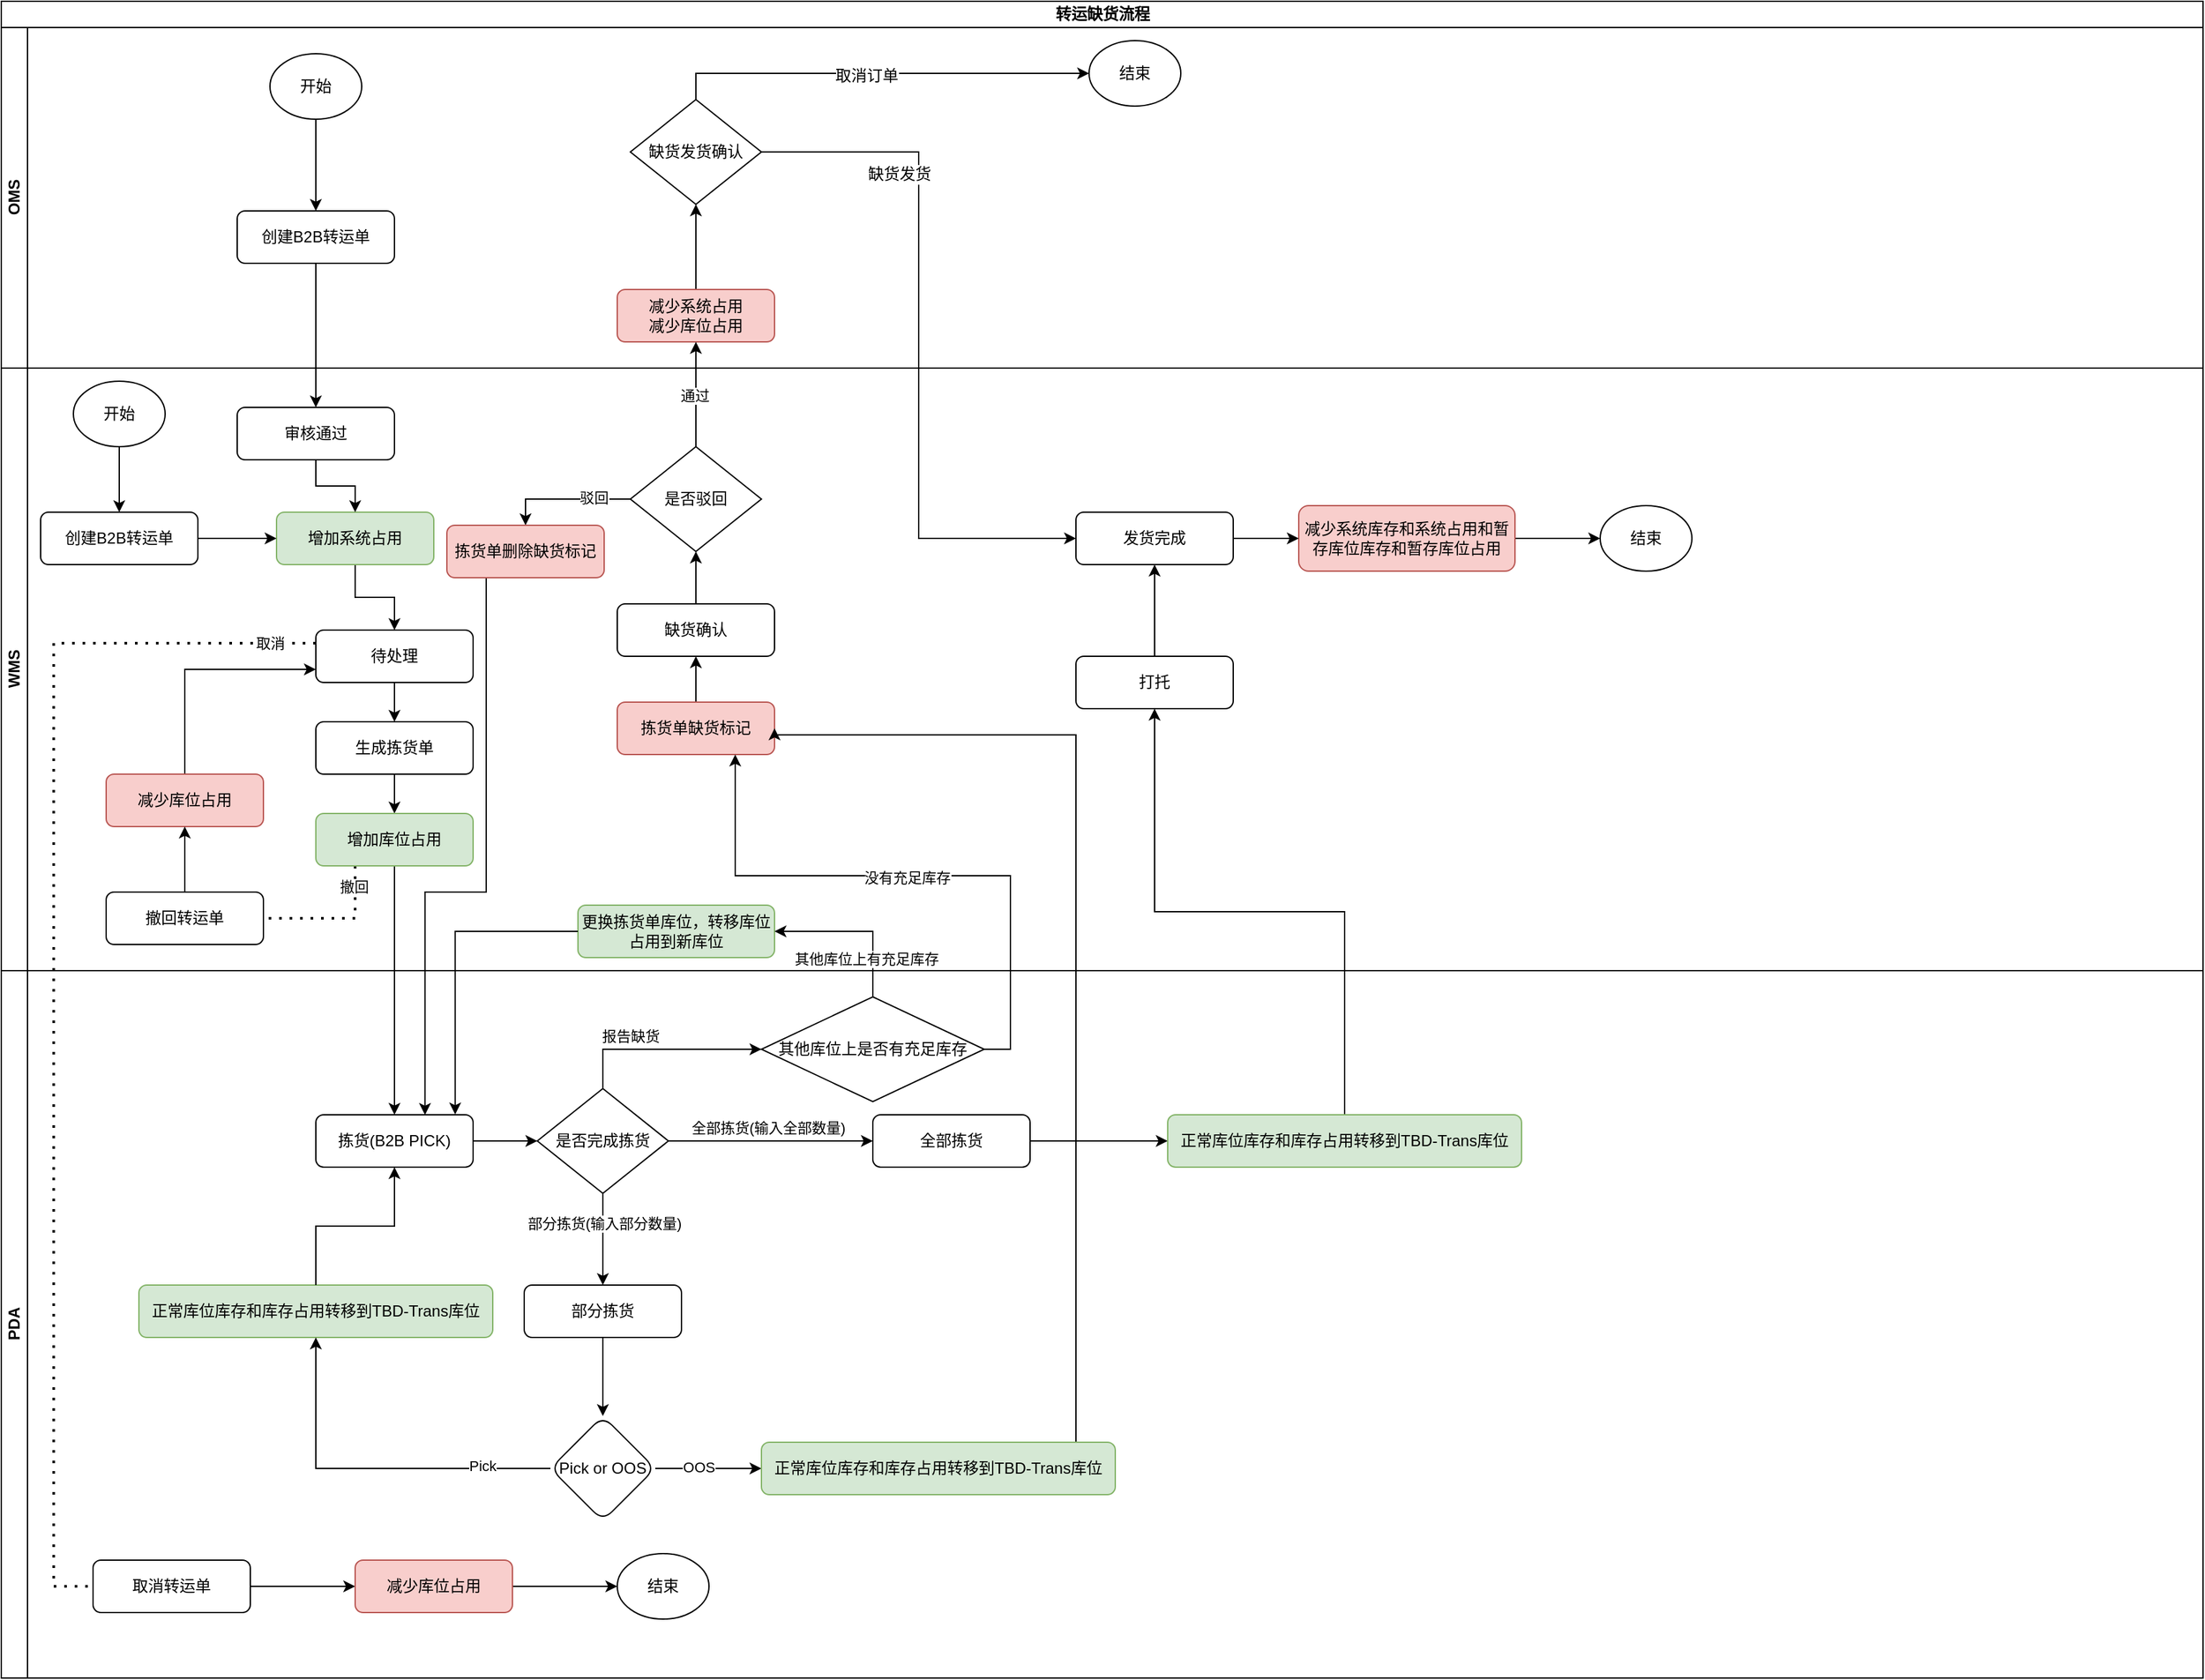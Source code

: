 <mxfile version="26.0.1" pages="3">
  <diagram id="C5RBs43oDa-KdzZeNtuy" name="转运">
    <mxGraphModel dx="1647" dy="858" grid="1" gridSize="10" guides="1" tooltips="1" connect="1" arrows="1" fold="1" page="1" pageScale="1" pageWidth="827" pageHeight="1169" math="0" shadow="0">
      <root>
        <mxCell id="WIyWlLk6GJQsqaUBKTNV-0" />
        <mxCell id="WIyWlLk6GJQsqaUBKTNV-1" parent="WIyWlLk6GJQsqaUBKTNV-0" />
        <mxCell id="VdxOH2AFOqyBAfq9SQBN-3" value="转运缺货流程" style="swimlane;childLayout=stackLayout;resizeParent=1;resizeParentMax=0;horizontal=1;startSize=20;horizontalStack=0;html=1;" parent="WIyWlLk6GJQsqaUBKTNV-1" vertex="1">
          <mxGeometry x="190" y="30" width="1680" height="1280" as="geometry" />
        </mxCell>
        <mxCell id="VdxOH2AFOqyBAfq9SQBN-23" value="OMS" style="swimlane;startSize=20;horizontal=0;html=1;" parent="VdxOH2AFOqyBAfq9SQBN-3" vertex="1">
          <mxGeometry y="20" width="1680" height="260" as="geometry" />
        </mxCell>
        <mxCell id="WIyWlLk6GJQsqaUBKTNV-3" value="创建B2B转运单" style="rounded=1;whiteSpace=wrap;html=1;fontSize=12;glass=0;strokeWidth=1;shadow=0;" parent="VdxOH2AFOqyBAfq9SQBN-23" vertex="1">
          <mxGeometry x="180" y="140" width="120" height="40" as="geometry" />
        </mxCell>
        <mxCell id="VdxOH2AFOqyBAfq9SQBN-40" style="edgeStyle=orthogonalEdgeStyle;rounded=0;orthogonalLoop=1;jettySize=auto;html=1;exitX=0.5;exitY=1;exitDx=0;exitDy=0;entryX=0.5;entryY=0;entryDx=0;entryDy=0;" parent="VdxOH2AFOqyBAfq9SQBN-23" source="VdxOH2AFOqyBAfq9SQBN-39" target="WIyWlLk6GJQsqaUBKTNV-3" edge="1">
          <mxGeometry relative="1" as="geometry" />
        </mxCell>
        <mxCell id="VdxOH2AFOqyBAfq9SQBN-39" value="开始" style="ellipse;whiteSpace=wrap;html=1;" parent="VdxOH2AFOqyBAfq9SQBN-23" vertex="1">
          <mxGeometry x="205" y="20" width="70" height="50" as="geometry" />
        </mxCell>
        <mxCell id="VdxOH2AFOqyBAfq9SQBN-43" value="缺货发货确认" style="whiteSpace=wrap;html=1;shape=rhombus;perimeter=rhombusPerimeter;" parent="VdxOH2AFOqyBAfq9SQBN-23" vertex="1">
          <mxGeometry x="480" y="55" width="100" height="80" as="geometry" />
        </mxCell>
        <mxCell id="VdxOH2AFOqyBAfq9SQBN-59" value="结束" style="ellipse;whiteSpace=wrap;html=1;rounded=1;shadow=0;glass=0;strokeColor=default;strokeWidth=1;align=center;verticalAlign=middle;fontFamily=Helvetica;fontSize=12;fontColor=default;fillColor=default;" parent="VdxOH2AFOqyBAfq9SQBN-23" vertex="1">
          <mxGeometry x="830" y="10" width="70" height="50" as="geometry" />
        </mxCell>
        <mxCell id="VdxOH2AFOqyBAfq9SQBN-54" style="edgeStyle=orthogonalEdgeStyle;rounded=0;orthogonalLoop=1;jettySize=auto;html=1;exitX=0.5;exitY=0;exitDx=0;exitDy=0;entryX=0;entryY=0.5;entryDx=0;entryDy=0;fontFamily=Helvetica;fontSize=12;fontColor=default;" parent="VdxOH2AFOqyBAfq9SQBN-23" source="VdxOH2AFOqyBAfq9SQBN-43" target="VdxOH2AFOqyBAfq9SQBN-59" edge="1">
          <mxGeometry relative="1" as="geometry">
            <mxPoint x="670" y="40" as="targetPoint" />
          </mxGeometry>
        </mxCell>
        <mxCell id="VdxOH2AFOqyBAfq9SQBN-55" value="取消订单" style="edgeLabel;html=1;align=center;verticalAlign=middle;resizable=0;points=[];rounded=1;shadow=0;glass=0;strokeColor=default;strokeWidth=1;fontFamily=Helvetica;fontSize=12;fontColor=default;fillColor=default;" parent="VdxOH2AFOqyBAfq9SQBN-54" vertex="1" connectable="0">
          <mxGeometry x="-0.065" y="-2" relative="1" as="geometry">
            <mxPoint as="offset" />
          </mxGeometry>
        </mxCell>
        <mxCell id="Y7k-iP7Pv7-lgG9X4EsP-39" style="edgeStyle=orthogonalEdgeStyle;rounded=0;orthogonalLoop=1;jettySize=auto;html=1;exitX=0.5;exitY=0;exitDx=0;exitDy=0;entryX=0.5;entryY=1;entryDx=0;entryDy=0;" edge="1" parent="VdxOH2AFOqyBAfq9SQBN-23" source="VdxOH2AFOqyBAfq9SQBN-62" target="VdxOH2AFOqyBAfq9SQBN-43">
          <mxGeometry relative="1" as="geometry" />
        </mxCell>
        <mxCell id="VdxOH2AFOqyBAfq9SQBN-62" value="减少系统占用&lt;div&gt;减少库位占用&lt;/div&gt;" style="rounded=1;whiteSpace=wrap;html=1;fontSize=12;glass=0;strokeWidth=1;shadow=0;fillColor=#f8cecc;strokeColor=#b85450;" parent="VdxOH2AFOqyBAfq9SQBN-23" vertex="1">
          <mxGeometry x="470" y="200" width="120" height="40" as="geometry" />
        </mxCell>
        <mxCell id="VdxOH2AFOqyBAfq9SQBN-29" style="edgeStyle=orthogonalEdgeStyle;rounded=0;orthogonalLoop=1;jettySize=auto;html=1;exitX=0.5;exitY=0;exitDx=0;exitDy=0;entryX=0.5;entryY=1;entryDx=0;entryDy=0;" parent="VdxOH2AFOqyBAfq9SQBN-3" source="VdxOH2AFOqyBAfq9SQBN-27" target="VdxOH2AFOqyBAfq9SQBN-62" edge="1">
          <mxGeometry relative="1" as="geometry">
            <mxPoint x="530" y="155" as="targetPoint" />
          </mxGeometry>
        </mxCell>
        <mxCell id="VdxOH2AFOqyBAfq9SQBN-30" value="通过" style="edgeLabel;html=1;align=center;verticalAlign=middle;resizable=0;points=[];" parent="VdxOH2AFOqyBAfq9SQBN-29" vertex="1" connectable="0">
          <mxGeometry x="-0.014" y="1" relative="1" as="geometry">
            <mxPoint as="offset" />
          </mxGeometry>
        </mxCell>
        <mxCell id="VdxOH2AFOqyBAfq9SQBN-50" style="edgeStyle=orthogonalEdgeStyle;rounded=0;orthogonalLoop=1;jettySize=auto;html=1;exitX=1;exitY=0.5;exitDx=0;exitDy=0;entryX=0;entryY=0.5;entryDx=0;entryDy=0;fontFamily=Helvetica;fontSize=12;fontColor=default;" parent="VdxOH2AFOqyBAfq9SQBN-3" source="VdxOH2AFOqyBAfq9SQBN-43" target="VdxOH2AFOqyBAfq9SQBN-49" edge="1">
          <mxGeometry relative="1" as="geometry" />
        </mxCell>
        <mxCell id="VdxOH2AFOqyBAfq9SQBN-51" value="缺货发货" style="edgeLabel;html=1;align=center;verticalAlign=middle;resizable=0;points=[];rounded=1;shadow=0;glass=0;strokeColor=default;strokeWidth=1;fontFamily=Helvetica;fontSize=12;fontColor=default;fillColor=default;" parent="VdxOH2AFOqyBAfq9SQBN-50" vertex="1" connectable="0">
          <mxGeometry x="-0.119" y="3" relative="1" as="geometry">
            <mxPoint x="-18" y="-99" as="offset" />
          </mxGeometry>
        </mxCell>
        <mxCell id="VdxOH2AFOqyBAfq9SQBN-2" value="" style="edgeStyle=orthogonalEdgeStyle;rounded=0;orthogonalLoop=1;jettySize=auto;html=1;entryX=0.5;entryY=0;entryDx=0;entryDy=0;" parent="VdxOH2AFOqyBAfq9SQBN-3" source="WIyWlLk6GJQsqaUBKTNV-3" target="VdxOH2AFOqyBAfq9SQBN-64" edge="1">
          <mxGeometry relative="1" as="geometry">
            <mxPoint x="150" y="220" as="targetPoint" />
          </mxGeometry>
        </mxCell>
        <mxCell id="VdxOH2AFOqyBAfq9SQBN-71" style="edgeStyle=orthogonalEdgeStyle;rounded=0;orthogonalLoop=1;jettySize=auto;html=1;exitX=0.5;exitY=1;exitDx=0;exitDy=0;entryX=0.5;entryY=0;entryDx=0;entryDy=0;fontFamily=Helvetica;fontSize=12;fontColor=default;" parent="VdxOH2AFOqyBAfq9SQBN-3" source="VdxOH2AFOqyBAfq9SQBN-69" target="VdxOH2AFOqyBAfq9SQBN-7" edge="1">
          <mxGeometry relative="1" as="geometry" />
        </mxCell>
        <mxCell id="VdxOH2AFOqyBAfq9SQBN-74" style="edgeStyle=orthogonalEdgeStyle;rounded=0;orthogonalLoop=1;jettySize=auto;html=1;exitX=0.5;exitY=0;exitDx=0;exitDy=0;entryX=0.5;entryY=1;entryDx=0;entryDy=0;fontFamily=Helvetica;fontSize=12;fontColor=default;" parent="VdxOH2AFOqyBAfq9SQBN-3" source="VdxOH2AFOqyBAfq9SQBN-72" target="VdxOH2AFOqyBAfq9SQBN-35" edge="1">
          <mxGeometry relative="1" as="geometry" />
        </mxCell>
        <mxCell id="vZG5apSwI-n8GqKCy2aO-2" style="edgeStyle=orthogonalEdgeStyle;rounded=0;orthogonalLoop=1;jettySize=auto;html=1;exitX=0.25;exitY=1;exitDx=0;exitDy=0;entryX=0.694;entryY=0.003;entryDx=0;entryDy=0;entryPerimeter=0;" edge="1" parent="VdxOH2AFOqyBAfq9SQBN-3" source="vZG5apSwI-n8GqKCy2aO-0" target="VdxOH2AFOqyBAfq9SQBN-7">
          <mxGeometry relative="1" as="geometry">
            <Array as="points">
              <mxPoint x="370" y="680" />
              <mxPoint x="323" y="680" />
            </Array>
          </mxGeometry>
        </mxCell>
        <mxCell id="VdxOH2AFOqyBAfq9SQBN-4" value="WMS" style="swimlane;startSize=20;horizontal=0;html=1;" parent="VdxOH2AFOqyBAfq9SQBN-3" vertex="1">
          <mxGeometry y="280" width="1680" height="460" as="geometry" />
        </mxCell>
        <mxCell id="VdxOH2AFOqyBAfq9SQBN-16" value="缺货确认" style="rounded=1;whiteSpace=wrap;html=1;fontSize=12;glass=0;strokeWidth=1;shadow=0;" parent="VdxOH2AFOqyBAfq9SQBN-4" vertex="1">
          <mxGeometry x="470" y="180" width="120" height="40" as="geometry" />
        </mxCell>
        <mxCell id="VdxOH2AFOqyBAfq9SQBN-70" value="" style="edgeStyle=orthogonalEdgeStyle;rounded=0;orthogonalLoop=1;jettySize=auto;html=1;fontFamily=Helvetica;fontSize=12;fontColor=default;" parent="VdxOH2AFOqyBAfq9SQBN-4" source="VdxOH2AFOqyBAfq9SQBN-1" target="VdxOH2AFOqyBAfq9SQBN-69" edge="1">
          <mxGeometry relative="1" as="geometry" />
        </mxCell>
        <mxCell id="VdxOH2AFOqyBAfq9SQBN-1" value="生成拣货单" style="rounded=1;whiteSpace=wrap;html=1;fontSize=12;glass=0;strokeWidth=1;shadow=0;" parent="VdxOH2AFOqyBAfq9SQBN-4" vertex="1">
          <mxGeometry x="240" y="270" width="120" height="40" as="geometry" />
        </mxCell>
        <mxCell id="vZG5apSwI-n8GqKCy2aO-3" style="edgeStyle=orthogonalEdgeStyle;rounded=0;orthogonalLoop=1;jettySize=auto;html=1;exitX=0;exitY=0.5;exitDx=0;exitDy=0;entryX=0.5;entryY=0;entryDx=0;entryDy=0;" edge="1" parent="VdxOH2AFOqyBAfq9SQBN-4" source="VdxOH2AFOqyBAfq9SQBN-27" target="vZG5apSwI-n8GqKCy2aO-0">
          <mxGeometry relative="1" as="geometry" />
        </mxCell>
        <mxCell id="vZG5apSwI-n8GqKCy2aO-4" value="驳回" style="edgeLabel;html=1;align=center;verticalAlign=middle;resizable=0;points=[];" vertex="1" connectable="0" parent="vZG5apSwI-n8GqKCy2aO-3">
          <mxGeometry x="-0.437" y="-1" relative="1" as="geometry">
            <mxPoint as="offset" />
          </mxGeometry>
        </mxCell>
        <mxCell id="VdxOH2AFOqyBAfq9SQBN-27" value="是否驳回" style="rhombus;whiteSpace=wrap;html=1;strokeColor=default;align=center;verticalAlign=middle;fontFamily=Helvetica;fontSize=12;fontColor=default;fillColor=default;" parent="VdxOH2AFOqyBAfq9SQBN-4" vertex="1">
          <mxGeometry x="480" y="60" width="100" height="80" as="geometry" />
        </mxCell>
        <mxCell id="VdxOH2AFOqyBAfq9SQBN-26" value="" style="edgeStyle=orthogonalEdgeStyle;rounded=0;orthogonalLoop=1;jettySize=auto;html=1;entryX=0.5;entryY=1;entryDx=0;entryDy=0;" parent="VdxOH2AFOqyBAfq9SQBN-4" source="VdxOH2AFOqyBAfq9SQBN-16" target="VdxOH2AFOqyBAfq9SQBN-27" edge="1">
          <mxGeometry relative="1" as="geometry">
            <mxPoint x="460" y="130" as="targetPoint" />
          </mxGeometry>
        </mxCell>
        <mxCell id="VdxOH2AFOqyBAfq9SQBN-34" style="edgeStyle=orthogonalEdgeStyle;rounded=0;orthogonalLoop=1;jettySize=auto;html=1;exitX=0.5;exitY=1;exitDx=0;exitDy=0;entryX=0.5;entryY=0;entryDx=0;entryDy=0;" parent="VdxOH2AFOqyBAfq9SQBN-4" source="VdxOH2AFOqyBAfq9SQBN-33" target="y436x24-n_AV841INE1U-21" edge="1">
          <mxGeometry relative="1" as="geometry" />
        </mxCell>
        <mxCell id="VdxOH2AFOqyBAfq9SQBN-33" value="增加系统占用" style="rounded=1;whiteSpace=wrap;html=1;fontSize=12;glass=0;strokeWidth=1;shadow=0;fillColor=#d5e8d4;strokeColor=#82b366;" parent="VdxOH2AFOqyBAfq9SQBN-4" vertex="1">
          <mxGeometry x="210" y="110" width="120" height="40" as="geometry" />
        </mxCell>
        <mxCell id="VdxOH2AFOqyBAfq9SQBN-58" style="edgeStyle=orthogonalEdgeStyle;rounded=0;orthogonalLoop=1;jettySize=auto;html=1;exitX=0.5;exitY=0;exitDx=0;exitDy=0;entryX=0.5;entryY=1;entryDx=0;entryDy=0;fontFamily=Helvetica;fontSize=12;fontColor=default;" parent="VdxOH2AFOqyBAfq9SQBN-4" source="VdxOH2AFOqyBAfq9SQBN-35" target="VdxOH2AFOqyBAfq9SQBN-49" edge="1">
          <mxGeometry relative="1" as="geometry" />
        </mxCell>
        <mxCell id="VdxOH2AFOqyBAfq9SQBN-35" value="打托" style="rounded=1;whiteSpace=wrap;html=1;fontSize=12;glass=0;strokeWidth=1;shadow=0;" parent="VdxOH2AFOqyBAfq9SQBN-4" vertex="1">
          <mxGeometry x="820" y="220" width="120" height="40" as="geometry" />
        </mxCell>
        <mxCell id="VdxOH2AFOqyBAfq9SQBN-49" value="发货完成" style="rounded=1;whiteSpace=wrap;html=1;shadow=0;glass=0;strokeColor=default;strokeWidth=1;align=center;verticalAlign=middle;fontFamily=Helvetica;fontSize=12;fontColor=default;fillColor=default;" parent="VdxOH2AFOqyBAfq9SQBN-4" vertex="1">
          <mxGeometry x="820" y="110" width="120" height="40" as="geometry" />
        </mxCell>
        <mxCell id="VdxOH2AFOqyBAfq9SQBN-67" style="edgeStyle=orthogonalEdgeStyle;rounded=0;orthogonalLoop=1;jettySize=auto;html=1;exitX=0.5;exitY=1;exitDx=0;exitDy=0;entryX=0.5;entryY=0;entryDx=0;entryDy=0;fontFamily=Helvetica;fontSize=12;fontColor=default;" parent="VdxOH2AFOqyBAfq9SQBN-4" source="VdxOH2AFOqyBAfq9SQBN-64" target="VdxOH2AFOqyBAfq9SQBN-33" edge="1">
          <mxGeometry relative="1" as="geometry">
            <mxPoint x="190" y="100" as="sourcePoint" />
          </mxGeometry>
        </mxCell>
        <mxCell id="VdxOH2AFOqyBAfq9SQBN-64" value="审核通过" style="rounded=1;whiteSpace=wrap;html=1;fontSize=12;glass=0;strokeWidth=1;shadow=0;" parent="VdxOH2AFOqyBAfq9SQBN-4" vertex="1">
          <mxGeometry x="180" y="30" width="120" height="40" as="geometry" />
        </mxCell>
        <mxCell id="y436x24-n_AV841INE1U-19" style="edgeStyle=orthogonalEdgeStyle;rounded=0;orthogonalLoop=1;jettySize=auto;html=1;exitX=0.25;exitY=1;exitDx=0;exitDy=0;entryX=1;entryY=0.5;entryDx=0;entryDy=0;endArrow=none;dashed=1;dashPattern=1 3;strokeWidth=2;" edge="1" parent="VdxOH2AFOqyBAfq9SQBN-4" source="VdxOH2AFOqyBAfq9SQBN-69" target="y436x24-n_AV841INE1U-9">
          <mxGeometry relative="1" as="geometry" />
        </mxCell>
        <mxCell id="y436x24-n_AV841INE1U-24" value="撤回" style="edgeLabel;html=1;align=center;verticalAlign=middle;resizable=0;points=[];" vertex="1" connectable="0" parent="y436x24-n_AV841INE1U-19">
          <mxGeometry x="-0.722" y="-1" relative="1" as="geometry">
            <mxPoint as="offset" />
          </mxGeometry>
        </mxCell>
        <mxCell id="VdxOH2AFOqyBAfq9SQBN-69" value="增加库位占用" style="rounded=1;whiteSpace=wrap;html=1;fontSize=12;glass=0;strokeWidth=1;shadow=0;fillColor=#d5e8d4;strokeColor=#82b366;" parent="VdxOH2AFOqyBAfq9SQBN-4" vertex="1">
          <mxGeometry x="240" y="340" width="120" height="40" as="geometry" />
        </mxCell>
        <mxCell id="VdxOH2AFOqyBAfq9SQBN-78" style="edgeStyle=orthogonalEdgeStyle;rounded=0;orthogonalLoop=1;jettySize=auto;html=1;exitX=1;exitY=0.5;exitDx=0;exitDy=0;entryX=0;entryY=0.5;entryDx=0;entryDy=0;fontFamily=Helvetica;fontSize=12;fontColor=default;" parent="VdxOH2AFOqyBAfq9SQBN-4" source="VdxOH2AFOqyBAfq9SQBN-75" target="VdxOH2AFOqyBAfq9SQBN-76" edge="1">
          <mxGeometry relative="1" as="geometry" />
        </mxCell>
        <mxCell id="VdxOH2AFOqyBAfq9SQBN-75" value="减少系统库存和系统占用和暂存库位库存和暂存库位占用" style="rounded=1;whiteSpace=wrap;html=1;fontSize=12;glass=0;strokeWidth=1;shadow=0;strokeColor=#b85450;align=center;verticalAlign=middle;fontFamily=Helvetica;fillColor=#f8cecc;" parent="VdxOH2AFOqyBAfq9SQBN-4" vertex="1">
          <mxGeometry x="990" y="105" width="165" height="50" as="geometry" />
        </mxCell>
        <mxCell id="VdxOH2AFOqyBAfq9SQBN-57" style="edgeStyle=orthogonalEdgeStyle;rounded=0;orthogonalLoop=1;jettySize=auto;html=1;exitX=1;exitY=0.5;exitDx=0;exitDy=0;fontFamily=Helvetica;fontSize=12;fontColor=default;" parent="VdxOH2AFOqyBAfq9SQBN-4" source="VdxOH2AFOqyBAfq9SQBN-49" target="VdxOH2AFOqyBAfq9SQBN-75" edge="1">
          <mxGeometry relative="1" as="geometry">
            <mxPoint x="855" y="230" as="targetPoint" />
          </mxGeometry>
        </mxCell>
        <mxCell id="VdxOH2AFOqyBAfq9SQBN-76" value="结束" style="ellipse;whiteSpace=wrap;html=1;" parent="VdxOH2AFOqyBAfq9SQBN-4" vertex="1">
          <mxGeometry x="1220" y="105" width="70" height="50" as="geometry" />
        </mxCell>
        <mxCell id="vZG5apSwI-n8GqKCy2aO-0" value="拣货单删除缺货标记" style="rounded=1;whiteSpace=wrap;html=1;fontSize=12;glass=0;strokeWidth=1;shadow=0;fillColor=#f8cecc;strokeColor=#b85450;" vertex="1" parent="VdxOH2AFOqyBAfq9SQBN-4">
          <mxGeometry x="340" y="120" width="120" height="40" as="geometry" />
        </mxCell>
        <mxCell id="vZG5apSwI-n8GqKCy2aO-6" style="edgeStyle=orthogonalEdgeStyle;rounded=0;orthogonalLoop=1;jettySize=auto;html=1;exitX=0.5;exitY=0;exitDx=0;exitDy=0;entryX=0.5;entryY=1;entryDx=0;entryDy=0;" edge="1" parent="VdxOH2AFOqyBAfq9SQBN-4" source="vZG5apSwI-n8GqKCy2aO-5" target="VdxOH2AFOqyBAfq9SQBN-16">
          <mxGeometry relative="1" as="geometry" />
        </mxCell>
        <mxCell id="vZG5apSwI-n8GqKCy2aO-5" value="拣货单缺货标记" style="rounded=1;whiteSpace=wrap;html=1;fontSize=12;glass=0;strokeWidth=1;shadow=0;fillColor=#f8cecc;strokeColor=#b85450;" vertex="1" parent="VdxOH2AFOqyBAfq9SQBN-4">
          <mxGeometry x="470" y="255" width="120" height="40" as="geometry" />
        </mxCell>
        <mxCell id="Y7k-iP7Pv7-lgG9X4EsP-19" style="edgeStyle=orthogonalEdgeStyle;rounded=0;orthogonalLoop=1;jettySize=auto;html=1;exitX=0.5;exitY=1;exitDx=0;exitDy=0;entryX=0.5;entryY=0;entryDx=0;entryDy=0;" edge="1" parent="VdxOH2AFOqyBAfq9SQBN-4" source="Y7k-iP7Pv7-lgG9X4EsP-16" target="Y7k-iP7Pv7-lgG9X4EsP-17">
          <mxGeometry relative="1" as="geometry" />
        </mxCell>
        <mxCell id="Y7k-iP7Pv7-lgG9X4EsP-16" value="开始" style="ellipse;whiteSpace=wrap;html=1;" vertex="1" parent="VdxOH2AFOqyBAfq9SQBN-4">
          <mxGeometry x="55" y="10" width="70" height="50" as="geometry" />
        </mxCell>
        <mxCell id="Y7k-iP7Pv7-lgG9X4EsP-18" style="edgeStyle=orthogonalEdgeStyle;rounded=0;orthogonalLoop=1;jettySize=auto;html=1;exitX=1;exitY=0.5;exitDx=0;exitDy=0;entryX=0;entryY=0.5;entryDx=0;entryDy=0;" edge="1" parent="VdxOH2AFOqyBAfq9SQBN-4" source="Y7k-iP7Pv7-lgG9X4EsP-17" target="VdxOH2AFOqyBAfq9SQBN-33">
          <mxGeometry relative="1" as="geometry" />
        </mxCell>
        <mxCell id="Y7k-iP7Pv7-lgG9X4EsP-17" value="创建B2B转运单" style="rounded=1;whiteSpace=wrap;html=1;fontSize=12;glass=0;strokeWidth=1;shadow=0;" vertex="1" parent="VdxOH2AFOqyBAfq9SQBN-4">
          <mxGeometry x="30" y="110" width="120" height="40" as="geometry" />
        </mxCell>
        <mxCell id="Y7k-iP7Pv7-lgG9X4EsP-36" value="更换拣货单库位，转移库位占用到新库位" style="rounded=1;whiteSpace=wrap;html=1;fontSize=12;glass=0;strokeWidth=1;shadow=0;fillColor=#d5e8d4;strokeColor=#82b366;" vertex="1" parent="VdxOH2AFOqyBAfq9SQBN-4">
          <mxGeometry x="440" y="410" width="150" height="40" as="geometry" />
        </mxCell>
        <mxCell id="y436x24-n_AV841INE1U-9" value="撤回转运单" style="rounded=1;whiteSpace=wrap;html=1;fontSize=12;glass=0;strokeWidth=1;shadow=0;" vertex="1" parent="VdxOH2AFOqyBAfq9SQBN-4">
          <mxGeometry x="80" y="400" width="120" height="40" as="geometry" />
        </mxCell>
        <mxCell id="y436x24-n_AV841INE1U-23" style="edgeStyle=orthogonalEdgeStyle;rounded=0;orthogonalLoop=1;jettySize=auto;html=1;exitX=0.5;exitY=1;exitDx=0;exitDy=0;entryX=0.5;entryY=0;entryDx=0;entryDy=0;" edge="1" parent="VdxOH2AFOqyBAfq9SQBN-4" source="y436x24-n_AV841INE1U-21" target="VdxOH2AFOqyBAfq9SQBN-1">
          <mxGeometry relative="1" as="geometry" />
        </mxCell>
        <mxCell id="y436x24-n_AV841INE1U-21" value="待处理" style="rounded=1;whiteSpace=wrap;html=1;fontSize=12;glass=0;strokeWidth=1;shadow=0;" vertex="1" parent="VdxOH2AFOqyBAfq9SQBN-4">
          <mxGeometry x="240" y="200" width="120" height="40" as="geometry" />
        </mxCell>
        <mxCell id="y436x24-n_AV841INE1U-25" style="edgeStyle=orthogonalEdgeStyle;rounded=0;orthogonalLoop=1;jettySize=auto;html=1;exitX=0.5;exitY=0;exitDx=0;exitDy=0;entryX=0;entryY=0.75;entryDx=0;entryDy=0;" edge="1" parent="VdxOH2AFOqyBAfq9SQBN-4" source="y436x24-n_AV841INE1U-12" target="y436x24-n_AV841INE1U-21">
          <mxGeometry relative="1" as="geometry" />
        </mxCell>
        <mxCell id="y436x24-n_AV841INE1U-12" value="减少库位占用" style="rounded=1;whiteSpace=wrap;html=1;fontSize=12;glass=0;strokeWidth=1;shadow=0;fillColor=#f8cecc;strokeColor=#b85450;" vertex="1" parent="VdxOH2AFOqyBAfq9SQBN-4">
          <mxGeometry x="80" y="310" width="120" height="40" as="geometry" />
        </mxCell>
        <mxCell id="y436x24-n_AV841INE1U-13" value="" style="edgeStyle=orthogonalEdgeStyle;rounded=0;orthogonalLoop=1;jettySize=auto;html=1;" edge="1" parent="VdxOH2AFOqyBAfq9SQBN-4" source="y436x24-n_AV841INE1U-9" target="y436x24-n_AV841INE1U-12">
          <mxGeometry relative="1" as="geometry" />
        </mxCell>
        <mxCell id="Y7k-iP7Pv7-lgG9X4EsP-25" value="" style="edgeStyle=orthogonalEdgeStyle;rounded=0;orthogonalLoop=1;jettySize=auto;entryX=1;entryY=0.5;entryDx=0;entryDy=0;html=1;jumpStyle=arc;exitX=0.856;exitY=0.003;exitDx=0;exitDy=0;exitPerimeter=0;" edge="1" parent="VdxOH2AFOqyBAfq9SQBN-3" source="Y7k-iP7Pv7-lgG9X4EsP-22" target="vZG5apSwI-n8GqKCy2aO-5">
          <mxGeometry relative="1" as="geometry">
            <mxPoint x="800" y="1040" as="sourcePoint" />
            <Array as="points">
              <mxPoint x="820" y="1100" />
              <mxPoint x="820" y="560" />
              <mxPoint x="590" y="560" />
            </Array>
          </mxGeometry>
        </mxCell>
        <mxCell id="Y7k-iP7Pv7-lgG9X4EsP-32" style="edgeStyle=orthogonalEdgeStyle;rounded=0;orthogonalLoop=1;jettySize=auto;html=1;exitX=1;exitY=0.5;exitDx=0;exitDy=0;entryX=0.75;entryY=1;entryDx=0;entryDy=0;" edge="1" parent="VdxOH2AFOqyBAfq9SQBN-3" source="Y7k-iP7Pv7-lgG9X4EsP-30" target="vZG5apSwI-n8GqKCy2aO-5">
          <mxGeometry relative="1" as="geometry" />
        </mxCell>
        <mxCell id="Y7k-iP7Pv7-lgG9X4EsP-33" value="没有充足库存" style="edgeLabel;html=1;align=center;verticalAlign=middle;resizable=0;points=[];" vertex="1" connectable="0" parent="Y7k-iP7Pv7-lgG9X4EsP-32">
          <mxGeometry x="0.017" y="1" relative="1" as="geometry">
            <mxPoint as="offset" />
          </mxGeometry>
        </mxCell>
        <mxCell id="Y7k-iP7Pv7-lgG9X4EsP-34" style="edgeStyle=orthogonalEdgeStyle;rounded=0;orthogonalLoop=1;jettySize=auto;html=1;exitX=0.5;exitY=0;exitDx=0;exitDy=0;entryX=1;entryY=0.5;entryDx=0;entryDy=0;" edge="1" parent="VdxOH2AFOqyBAfq9SQBN-3" source="Y7k-iP7Pv7-lgG9X4EsP-30" target="Y7k-iP7Pv7-lgG9X4EsP-36">
          <mxGeometry relative="1" as="geometry">
            <mxPoint x="450" y="720" as="targetPoint" />
            <Array as="points">
              <mxPoint x="665" y="710" />
            </Array>
          </mxGeometry>
        </mxCell>
        <mxCell id="Y7k-iP7Pv7-lgG9X4EsP-35" value="其他库位上有充足库存" style="edgeLabel;html=1;align=center;verticalAlign=middle;resizable=0;points=[];" vertex="1" connectable="0" parent="Y7k-iP7Pv7-lgG9X4EsP-34">
          <mxGeometry x="-0.717" y="2" relative="1" as="geometry">
            <mxPoint x="-3" y="-12" as="offset" />
          </mxGeometry>
        </mxCell>
        <mxCell id="Y7k-iP7Pv7-lgG9X4EsP-37" style="edgeStyle=orthogonalEdgeStyle;rounded=0;orthogonalLoop=1;jettySize=auto;html=1;exitX=0;exitY=0.5;exitDx=0;exitDy=0;entryX=0.886;entryY=-0.007;entryDx=0;entryDy=0;entryPerimeter=0;" edge="1" parent="VdxOH2AFOqyBAfq9SQBN-3" source="Y7k-iP7Pv7-lgG9X4EsP-36" target="VdxOH2AFOqyBAfq9SQBN-7">
          <mxGeometry relative="1" as="geometry" />
        </mxCell>
        <mxCell id="VdxOH2AFOqyBAfq9SQBN-5" value="PDA" style="swimlane;startSize=20;horizontal=0;html=1;" parent="VdxOH2AFOqyBAfq9SQBN-3" vertex="1">
          <mxGeometry y="740" width="1680" height="540" as="geometry" />
        </mxCell>
        <mxCell id="VdxOH2AFOqyBAfq9SQBN-7" value="拣货(B2B PICK)" style="rounded=1;whiteSpace=wrap;html=1;fontSize=12;glass=0;strokeWidth=1;shadow=0;" parent="VdxOH2AFOqyBAfq9SQBN-5" vertex="1">
          <mxGeometry x="240" y="110" width="120" height="40" as="geometry" />
        </mxCell>
        <mxCell id="VdxOH2AFOqyBAfq9SQBN-11" value="是否完成拣货" style="rhombus;whiteSpace=wrap;html=1;" parent="VdxOH2AFOqyBAfq9SQBN-5" vertex="1">
          <mxGeometry x="409" y="90" width="100" height="80" as="geometry" />
        </mxCell>
        <mxCell id="VdxOH2AFOqyBAfq9SQBN-10" value="" style="edgeStyle=orthogonalEdgeStyle;rounded=0;orthogonalLoop=1;jettySize=auto;html=1;" parent="VdxOH2AFOqyBAfq9SQBN-5" source="VdxOH2AFOqyBAfq9SQBN-7" target="VdxOH2AFOqyBAfq9SQBN-11" edge="1">
          <mxGeometry relative="1" as="geometry">
            <mxPoint x="150" y="140" as="targetPoint" />
          </mxGeometry>
        </mxCell>
        <mxCell id="VdxOH2AFOqyBAfq9SQBN-73" value="" style="edgeStyle=orthogonalEdgeStyle;rounded=0;orthogonalLoop=1;jettySize=auto;html=1;fontFamily=Helvetica;fontSize=12;fontColor=default;" parent="VdxOH2AFOqyBAfq9SQBN-5" source="VdxOH2AFOqyBAfq9SQBN-15" target="VdxOH2AFOqyBAfq9SQBN-72" edge="1">
          <mxGeometry relative="1" as="geometry" />
        </mxCell>
        <mxCell id="VdxOH2AFOqyBAfq9SQBN-15" value="全部拣货" style="rounded=1;whiteSpace=wrap;html=1;fontSize=12;glass=0;strokeWidth=1;shadow=0;" parent="VdxOH2AFOqyBAfq9SQBN-5" vertex="1">
          <mxGeometry x="665" y="110" width="120" height="40" as="geometry" />
        </mxCell>
        <mxCell id="VdxOH2AFOqyBAfq9SQBN-13" value="" style="edgeStyle=orthogonalEdgeStyle;rounded=0;orthogonalLoop=1;jettySize=auto;html=1;" parent="VdxOH2AFOqyBAfq9SQBN-5" source="VdxOH2AFOqyBAfq9SQBN-11" target="VdxOH2AFOqyBAfq9SQBN-15" edge="1">
          <mxGeometry relative="1" as="geometry">
            <mxPoint x="390" y="60" as="targetPoint" />
          </mxGeometry>
        </mxCell>
        <mxCell id="VdxOH2AFOqyBAfq9SQBN-19" value="全部拣货(输入全部数量)" style="edgeLabel;html=1;align=center;verticalAlign=middle;resizable=0;points=[];" parent="VdxOH2AFOqyBAfq9SQBN-13" vertex="1" connectable="0">
          <mxGeometry x="-0.033" y="2" relative="1" as="geometry">
            <mxPoint y="-8" as="offset" />
          </mxGeometry>
        </mxCell>
        <mxCell id="VdxOH2AFOqyBAfq9SQBN-72" value="正常库位库存和库存占用转移到TBD-Trans库位" style="rounded=1;whiteSpace=wrap;html=1;fontSize=12;glass=0;strokeWidth=1;shadow=0;fillColor=#d5e8d4;strokeColor=#82b366;" parent="VdxOH2AFOqyBAfq9SQBN-5" vertex="1">
          <mxGeometry x="890" y="110" width="270" height="40" as="geometry" />
        </mxCell>
        <mxCell id="Y7k-iP7Pv7-lgG9X4EsP-14" value="" style="edgeStyle=orthogonalEdgeStyle;rounded=0;orthogonalLoop=1;jettySize=auto;html=1;" edge="1" parent="VdxOH2AFOqyBAfq9SQBN-5" source="Y7k-iP7Pv7-lgG9X4EsP-6" target="Y7k-iP7Pv7-lgG9X4EsP-13">
          <mxGeometry relative="1" as="geometry" />
        </mxCell>
        <mxCell id="Y7k-iP7Pv7-lgG9X4EsP-6" value="部分拣货" style="rounded=1;whiteSpace=wrap;html=1;fontSize=12;glass=0;strokeWidth=1;shadow=0;" vertex="1" parent="VdxOH2AFOqyBAfq9SQBN-5">
          <mxGeometry x="399" y="240" width="120" height="40" as="geometry" />
        </mxCell>
        <mxCell id="Y7k-iP7Pv7-lgG9X4EsP-5" value="" style="edgeStyle=orthogonalEdgeStyle;rounded=0;orthogonalLoop=1;jettySize=auto;html=1;" edge="1" parent="VdxOH2AFOqyBAfq9SQBN-5" source="VdxOH2AFOqyBAfq9SQBN-11" target="Y7k-iP7Pv7-lgG9X4EsP-6">
          <mxGeometry relative="1" as="geometry">
            <mxPoint x="459" y="260" as="targetPoint" />
          </mxGeometry>
        </mxCell>
        <mxCell id="Y7k-iP7Pv7-lgG9X4EsP-7" value="部分拣货(输入部分数量)" style="edgeLabel;html=1;align=center;verticalAlign=middle;resizable=0;points=[];" vertex="1" connectable="0" parent="Y7k-iP7Pv7-lgG9X4EsP-5">
          <mxGeometry x="-0.362" y="1" relative="1" as="geometry">
            <mxPoint as="offset" />
          </mxGeometry>
        </mxCell>
        <mxCell id="Y7k-iP7Pv7-lgG9X4EsP-8" value="正常库位库存和库存占用转移到TBD-Trans库位" style="rounded=1;whiteSpace=wrap;html=1;fontSize=12;glass=0;strokeWidth=1;shadow=0;fillColor=#d5e8d4;strokeColor=#82b366;" vertex="1" parent="VdxOH2AFOqyBAfq9SQBN-5">
          <mxGeometry x="105" y="240" width="270" height="40" as="geometry" />
        </mxCell>
        <mxCell id="Y7k-iP7Pv7-lgG9X4EsP-10" style="edgeStyle=orthogonalEdgeStyle;rounded=0;orthogonalLoop=1;jettySize=auto;html=1;exitX=0.5;exitY=0;exitDx=0;exitDy=0;entryX=0.5;entryY=1;entryDx=0;entryDy=0;" edge="1" parent="VdxOH2AFOqyBAfq9SQBN-5" source="Y7k-iP7Pv7-lgG9X4EsP-8" target="VdxOH2AFOqyBAfq9SQBN-7">
          <mxGeometry relative="1" as="geometry" />
        </mxCell>
        <mxCell id="Y7k-iP7Pv7-lgG9X4EsP-15" style="edgeStyle=orthogonalEdgeStyle;rounded=0;orthogonalLoop=1;jettySize=auto;html=1;exitX=0;exitY=0.5;exitDx=0;exitDy=0;" edge="1" parent="VdxOH2AFOqyBAfq9SQBN-5" source="Y7k-iP7Pv7-lgG9X4EsP-13" target="Y7k-iP7Pv7-lgG9X4EsP-8">
          <mxGeometry relative="1" as="geometry" />
        </mxCell>
        <mxCell id="Y7k-iP7Pv7-lgG9X4EsP-20" value="Pick" style="edgeLabel;html=1;align=center;verticalAlign=middle;resizable=0;points=[];" vertex="1" connectable="0" parent="Y7k-iP7Pv7-lgG9X4EsP-15">
          <mxGeometry x="-0.629" y="-2" relative="1" as="geometry">
            <mxPoint as="offset" />
          </mxGeometry>
        </mxCell>
        <mxCell id="Y7k-iP7Pv7-lgG9X4EsP-23" style="edgeStyle=orthogonalEdgeStyle;rounded=0;orthogonalLoop=1;jettySize=auto;html=1;exitX=1;exitY=0.5;exitDx=0;exitDy=0;entryX=0;entryY=0.5;entryDx=0;entryDy=0;" edge="1" parent="VdxOH2AFOqyBAfq9SQBN-5" source="Y7k-iP7Pv7-lgG9X4EsP-13" target="Y7k-iP7Pv7-lgG9X4EsP-22">
          <mxGeometry relative="1" as="geometry" />
        </mxCell>
        <mxCell id="Y7k-iP7Pv7-lgG9X4EsP-24" value="OOS" style="edgeLabel;html=1;align=center;verticalAlign=middle;resizable=0;points=[];" vertex="1" connectable="0" parent="Y7k-iP7Pv7-lgG9X4EsP-23">
          <mxGeometry x="-0.201" y="1" relative="1" as="geometry">
            <mxPoint as="offset" />
          </mxGeometry>
        </mxCell>
        <mxCell id="Y7k-iP7Pv7-lgG9X4EsP-13" value="Pick or OOS" style="rhombus;whiteSpace=wrap;html=1;rounded=1;glass=0;strokeWidth=1;shadow=0;" vertex="1" parent="VdxOH2AFOqyBAfq9SQBN-5">
          <mxGeometry x="419" y="340" width="80" height="80" as="geometry" />
        </mxCell>
        <mxCell id="Y7k-iP7Pv7-lgG9X4EsP-22" value="正常库位库存和库存占用转移到TBD-Trans库位" style="rounded=1;whiteSpace=wrap;html=1;fontSize=12;glass=0;strokeWidth=1;shadow=0;fillColor=#d5e8d4;strokeColor=#82b366;" vertex="1" parent="VdxOH2AFOqyBAfq9SQBN-5">
          <mxGeometry x="580" y="360" width="270" height="40" as="geometry" />
        </mxCell>
        <mxCell id="Y7k-iP7Pv7-lgG9X4EsP-30" value="其他库位上是否有充足库存" style="rhombus;whiteSpace=wrap;html=1;" vertex="1" parent="VdxOH2AFOqyBAfq9SQBN-5">
          <mxGeometry x="580" y="20" width="170" height="80" as="geometry" />
        </mxCell>
        <mxCell id="VdxOH2AFOqyBAfq9SQBN-21" style="edgeStyle=orthogonalEdgeStyle;rounded=0;orthogonalLoop=1;jettySize=auto;html=1;exitX=0.5;exitY=0;exitDx=0;exitDy=0;entryX=0;entryY=0.5;entryDx=0;entryDy=0;" parent="VdxOH2AFOqyBAfq9SQBN-5" source="VdxOH2AFOqyBAfq9SQBN-11" target="Y7k-iP7Pv7-lgG9X4EsP-30" edge="1">
          <mxGeometry relative="1" as="geometry">
            <mxPoint x="530" y="-50" as="targetPoint" />
          </mxGeometry>
        </mxCell>
        <mxCell id="VdxOH2AFOqyBAfq9SQBN-22" value="报告缺货" style="edgeLabel;html=1;align=center;verticalAlign=middle;resizable=0;points=[];" parent="VdxOH2AFOqyBAfq9SQBN-21" vertex="1" connectable="0">
          <mxGeometry x="-0.142" relative="1" as="geometry">
            <mxPoint x="-14" y="-10" as="offset" />
          </mxGeometry>
        </mxCell>
        <mxCell id="y436x24-n_AV841INE1U-6" value="" style="edgeStyle=orthogonalEdgeStyle;rounded=0;orthogonalLoop=1;jettySize=auto;html=1;" edge="1" parent="VdxOH2AFOqyBAfq9SQBN-5" source="y436x24-n_AV841INE1U-0" target="y436x24-n_AV841INE1U-5">
          <mxGeometry relative="1" as="geometry" />
        </mxCell>
        <mxCell id="y436x24-n_AV841INE1U-0" value="取消转运单" style="rounded=1;whiteSpace=wrap;html=1;fontSize=12;glass=0;strokeWidth=1;shadow=0;" vertex="1" parent="VdxOH2AFOqyBAfq9SQBN-5">
          <mxGeometry x="70" y="450" width="120" height="40" as="geometry" />
        </mxCell>
        <mxCell id="y436x24-n_AV841INE1U-8" style="edgeStyle=orthogonalEdgeStyle;rounded=0;orthogonalLoop=1;jettySize=auto;html=1;exitX=1;exitY=0.5;exitDx=0;exitDy=0;entryX=0;entryY=0.5;entryDx=0;entryDy=0;" edge="1" parent="VdxOH2AFOqyBAfq9SQBN-5" source="y436x24-n_AV841INE1U-5" target="y436x24-n_AV841INE1U-7">
          <mxGeometry relative="1" as="geometry" />
        </mxCell>
        <mxCell id="y436x24-n_AV841INE1U-5" value="减少库位占用" style="rounded=1;whiteSpace=wrap;html=1;fontSize=12;glass=0;strokeWidth=1;shadow=0;fillColor=#f8cecc;strokeColor=#b85450;" vertex="1" parent="VdxOH2AFOqyBAfq9SQBN-5">
          <mxGeometry x="270" y="450" width="120" height="40" as="geometry" />
        </mxCell>
        <mxCell id="y436x24-n_AV841INE1U-7" value="结束" style="ellipse;whiteSpace=wrap;html=1;" vertex="1" parent="VdxOH2AFOqyBAfq9SQBN-5">
          <mxGeometry x="470" y="445" width="70" height="50" as="geometry" />
        </mxCell>
        <mxCell id="y436x24-n_AV841INE1U-1" value="" style="edgeStyle=orthogonalEdgeStyle;rounded=0;orthogonalLoop=1;jettySize=auto;html=1;exitX=0;exitY=0.25;exitDx=0;exitDy=0;endArrow=none;dashed=1;dashPattern=1 3;strokeWidth=2;jumpStyle=arc;" edge="1" parent="VdxOH2AFOqyBAfq9SQBN-3" source="y436x24-n_AV841INE1U-21" target="y436x24-n_AV841INE1U-0">
          <mxGeometry relative="1" as="geometry">
            <Array as="points">
              <mxPoint x="40" y="490" />
              <mxPoint x="40" y="1210" />
            </Array>
          </mxGeometry>
        </mxCell>
        <mxCell id="y436x24-n_AV841INE1U-2" value="取消" style="edgeLabel;html=1;align=center;verticalAlign=middle;resizable=0;points=[];" vertex="1" connectable="0" parent="y436x24-n_AV841INE1U-1">
          <mxGeometry x="-0.926" relative="1" as="geometry">
            <mxPoint as="offset" />
          </mxGeometry>
        </mxCell>
      </root>
    </mxGraphModel>
  </diagram>
  <diagram name="转运取消" id="usEUU1BbLO6BnQG3x4R-">
    <mxGraphModel dx="1647" dy="858" grid="1" gridSize="10" guides="1" tooltips="1" connect="1" arrows="1" fold="1" page="1" pageScale="1" pageWidth="827" pageHeight="1169" math="0" shadow="0">
      <root>
        <mxCell id="9eAgYMWVUcJkx_iqFIbb-0" />
        <mxCell id="9eAgYMWVUcJkx_iqFIbb-1" parent="9eAgYMWVUcJkx_iqFIbb-0" />
        <mxCell id="9eAgYMWVUcJkx_iqFIbb-2" value="转运缺货流程" style="swimlane;childLayout=stackLayout;resizeParent=1;resizeParentMax=0;horizontal=1;startSize=20;horizontalStack=0;html=1;" vertex="1" parent="9eAgYMWVUcJkx_iqFIbb-1">
          <mxGeometry x="190" y="30" width="1680" height="1280" as="geometry" />
        </mxCell>
        <mxCell id="9eAgYMWVUcJkx_iqFIbb-3" value="OMS" style="swimlane;startSize=20;horizontal=0;html=1;" vertex="1" parent="9eAgYMWVUcJkx_iqFIbb-2">
          <mxGeometry y="20" width="1680" height="260" as="geometry" />
        </mxCell>
        <mxCell id="9eAgYMWVUcJkx_iqFIbb-4" value="创建B2B转运单" style="rounded=1;whiteSpace=wrap;html=1;fontSize=12;glass=0;strokeWidth=1;shadow=0;" vertex="1" parent="9eAgYMWVUcJkx_iqFIbb-3">
          <mxGeometry x="180" y="140" width="120" height="40" as="geometry" />
        </mxCell>
        <mxCell id="9eAgYMWVUcJkx_iqFIbb-5" style="edgeStyle=orthogonalEdgeStyle;rounded=0;orthogonalLoop=1;jettySize=auto;html=1;exitX=0.5;exitY=1;exitDx=0;exitDy=0;entryX=0.5;entryY=0;entryDx=0;entryDy=0;" edge="1" parent="9eAgYMWVUcJkx_iqFIbb-3" source="9eAgYMWVUcJkx_iqFIbb-6" target="9eAgYMWVUcJkx_iqFIbb-4">
          <mxGeometry relative="1" as="geometry" />
        </mxCell>
        <mxCell id="9eAgYMWVUcJkx_iqFIbb-6" value="开始" style="ellipse;whiteSpace=wrap;html=1;" vertex="1" parent="9eAgYMWVUcJkx_iqFIbb-3">
          <mxGeometry x="205" y="20" width="70" height="50" as="geometry" />
        </mxCell>
        <mxCell id="9eAgYMWVUcJkx_iqFIbb-7" value="缺货发货确认" style="whiteSpace=wrap;html=1;shape=rhombus;perimeter=rhombusPerimeter;" vertex="1" parent="9eAgYMWVUcJkx_iqFIbb-3">
          <mxGeometry x="480" y="55" width="100" height="80" as="geometry" />
        </mxCell>
        <mxCell id="9eAgYMWVUcJkx_iqFIbb-8" value="结束" style="ellipse;whiteSpace=wrap;html=1;rounded=1;shadow=0;glass=0;strokeColor=default;strokeWidth=1;align=center;verticalAlign=middle;fontFamily=Helvetica;fontSize=12;fontColor=default;fillColor=default;" vertex="1" parent="9eAgYMWVUcJkx_iqFIbb-3">
          <mxGeometry x="830" y="10" width="70" height="50" as="geometry" />
        </mxCell>
        <mxCell id="9eAgYMWVUcJkx_iqFIbb-9" style="edgeStyle=orthogonalEdgeStyle;rounded=0;orthogonalLoop=1;jettySize=auto;html=1;exitX=0.5;exitY=0;exitDx=0;exitDy=0;entryX=0;entryY=0.5;entryDx=0;entryDy=0;fontFamily=Helvetica;fontSize=12;fontColor=default;" edge="1" parent="9eAgYMWVUcJkx_iqFIbb-3" source="9eAgYMWVUcJkx_iqFIbb-7" target="9eAgYMWVUcJkx_iqFIbb-8">
          <mxGeometry relative="1" as="geometry">
            <mxPoint x="670" y="40" as="targetPoint" />
          </mxGeometry>
        </mxCell>
        <mxCell id="9eAgYMWVUcJkx_iqFIbb-10" value="取消订单" style="edgeLabel;html=1;align=center;verticalAlign=middle;resizable=0;points=[];rounded=1;shadow=0;glass=0;strokeColor=default;strokeWidth=1;fontFamily=Helvetica;fontSize=12;fontColor=default;fillColor=default;" vertex="1" connectable="0" parent="9eAgYMWVUcJkx_iqFIbb-9">
          <mxGeometry x="-0.065" y="-2" relative="1" as="geometry">
            <mxPoint as="offset" />
          </mxGeometry>
        </mxCell>
        <mxCell id="9eAgYMWVUcJkx_iqFIbb-11" style="edgeStyle=orthogonalEdgeStyle;rounded=0;orthogonalLoop=1;jettySize=auto;html=1;exitX=0.5;exitY=0;exitDx=0;exitDy=0;entryX=0.5;entryY=1;entryDx=0;entryDy=0;" edge="1" parent="9eAgYMWVUcJkx_iqFIbb-3" source="9eAgYMWVUcJkx_iqFIbb-12" target="9eAgYMWVUcJkx_iqFIbb-7">
          <mxGeometry relative="1" as="geometry" />
        </mxCell>
        <mxCell id="9eAgYMWVUcJkx_iqFIbb-12" value="减少系统占用&lt;div&gt;减少库位占用&lt;/div&gt;" style="rounded=1;whiteSpace=wrap;html=1;fontSize=12;glass=0;strokeWidth=1;shadow=0;fillColor=#d5e8d4;strokeColor=#82b366;" vertex="1" parent="9eAgYMWVUcJkx_iqFIbb-3">
          <mxGeometry x="470" y="200" width="120" height="40" as="geometry" />
        </mxCell>
        <mxCell id="9eAgYMWVUcJkx_iqFIbb-13" style="edgeStyle=orthogonalEdgeStyle;rounded=0;orthogonalLoop=1;jettySize=auto;html=1;exitX=0.5;exitY=0;exitDx=0;exitDy=0;entryX=0.5;entryY=1;entryDx=0;entryDy=0;" edge="1" parent="9eAgYMWVUcJkx_iqFIbb-2" source="9eAgYMWVUcJkx_iqFIbb-27" target="9eAgYMWVUcJkx_iqFIbb-12">
          <mxGeometry relative="1" as="geometry">
            <mxPoint x="530" y="155" as="targetPoint" />
          </mxGeometry>
        </mxCell>
        <mxCell id="9eAgYMWVUcJkx_iqFIbb-14" value="通过" style="edgeLabel;html=1;align=center;verticalAlign=middle;resizable=0;points=[];" vertex="1" connectable="0" parent="9eAgYMWVUcJkx_iqFIbb-13">
          <mxGeometry x="-0.014" y="1" relative="1" as="geometry">
            <mxPoint as="offset" />
          </mxGeometry>
        </mxCell>
        <mxCell id="9eAgYMWVUcJkx_iqFIbb-15" style="edgeStyle=orthogonalEdgeStyle;rounded=0;orthogonalLoop=1;jettySize=auto;html=1;exitX=1;exitY=0.5;exitDx=0;exitDy=0;entryX=0;entryY=0.5;entryDx=0;entryDy=0;fontFamily=Helvetica;fontSize=12;fontColor=default;" edge="1" parent="9eAgYMWVUcJkx_iqFIbb-2" source="9eAgYMWVUcJkx_iqFIbb-7" target="9eAgYMWVUcJkx_iqFIbb-33">
          <mxGeometry relative="1" as="geometry" />
        </mxCell>
        <mxCell id="9eAgYMWVUcJkx_iqFIbb-16" value="缺货发货" style="edgeLabel;html=1;align=center;verticalAlign=middle;resizable=0;points=[];rounded=1;shadow=0;glass=0;strokeColor=default;strokeWidth=1;fontFamily=Helvetica;fontSize=12;fontColor=default;fillColor=default;" vertex="1" connectable="0" parent="9eAgYMWVUcJkx_iqFIbb-15">
          <mxGeometry x="-0.119" y="3" relative="1" as="geometry">
            <mxPoint x="-18" y="-99" as="offset" />
          </mxGeometry>
        </mxCell>
        <mxCell id="9eAgYMWVUcJkx_iqFIbb-17" value="" style="edgeStyle=orthogonalEdgeStyle;rounded=0;orthogonalLoop=1;jettySize=auto;html=1;entryX=0.5;entryY=0;entryDx=0;entryDy=0;" edge="1" parent="9eAgYMWVUcJkx_iqFIbb-2" source="9eAgYMWVUcJkx_iqFIbb-4" target="9eAgYMWVUcJkx_iqFIbb-35">
          <mxGeometry relative="1" as="geometry">
            <mxPoint x="150" y="220" as="targetPoint" />
          </mxGeometry>
        </mxCell>
        <mxCell id="9eAgYMWVUcJkx_iqFIbb-18" style="edgeStyle=orthogonalEdgeStyle;rounded=0;orthogonalLoop=1;jettySize=auto;html=1;exitX=0.5;exitY=1;exitDx=0;exitDy=0;entryX=0.5;entryY=0;entryDx=0;entryDy=0;fontFamily=Helvetica;fontSize=12;fontColor=default;" edge="1" parent="9eAgYMWVUcJkx_iqFIbb-2" source="9eAgYMWVUcJkx_iqFIbb-36" target="9eAgYMWVUcJkx_iqFIbb-51">
          <mxGeometry relative="1" as="geometry" />
        </mxCell>
        <mxCell id="9eAgYMWVUcJkx_iqFIbb-19" style="edgeStyle=orthogonalEdgeStyle;rounded=0;orthogonalLoop=1;jettySize=auto;html=1;exitX=0.5;exitY=0;exitDx=0;exitDy=0;entryX=0.5;entryY=1;entryDx=0;entryDy=0;fontFamily=Helvetica;fontSize=12;fontColor=default;" edge="1" parent="9eAgYMWVUcJkx_iqFIbb-2" source="9eAgYMWVUcJkx_iqFIbb-58" target="9eAgYMWVUcJkx_iqFIbb-32">
          <mxGeometry relative="1" as="geometry" />
        </mxCell>
        <mxCell id="9eAgYMWVUcJkx_iqFIbb-20" style="edgeStyle=orthogonalEdgeStyle;rounded=0;orthogonalLoop=1;jettySize=auto;html=1;exitX=0.25;exitY=1;exitDx=0;exitDy=0;entryX=0.694;entryY=0.003;entryDx=0;entryDy=0;entryPerimeter=0;" edge="1" parent="9eAgYMWVUcJkx_iqFIbb-2" source="9eAgYMWVUcJkx_iqFIbb-41" target="9eAgYMWVUcJkx_iqFIbb-51">
          <mxGeometry relative="1" as="geometry" />
        </mxCell>
        <mxCell id="9eAgYMWVUcJkx_iqFIbb-21" value="WMS" style="swimlane;startSize=20;horizontal=0;html=1;" vertex="1" parent="9eAgYMWVUcJkx_iqFIbb-2">
          <mxGeometry y="280" width="1680" height="460" as="geometry" />
        </mxCell>
        <mxCell id="9eAgYMWVUcJkx_iqFIbb-22" value="缺货确认" style="rounded=1;whiteSpace=wrap;html=1;fontSize=12;glass=0;strokeWidth=1;shadow=0;" vertex="1" parent="9eAgYMWVUcJkx_iqFIbb-21">
          <mxGeometry x="470" y="180" width="120" height="40" as="geometry" />
        </mxCell>
        <mxCell id="9eAgYMWVUcJkx_iqFIbb-23" value="" style="edgeStyle=orthogonalEdgeStyle;rounded=0;orthogonalLoop=1;jettySize=auto;html=1;fontFamily=Helvetica;fontSize=12;fontColor=default;" edge="1" parent="9eAgYMWVUcJkx_iqFIbb-21" source="9eAgYMWVUcJkx_iqFIbb-24" target="9eAgYMWVUcJkx_iqFIbb-36">
          <mxGeometry relative="1" as="geometry" />
        </mxCell>
        <mxCell id="9eAgYMWVUcJkx_iqFIbb-24" value="生成拣货单" style="rounded=1;whiteSpace=wrap;html=1;fontSize=12;glass=0;strokeWidth=1;shadow=0;" vertex="1" parent="9eAgYMWVUcJkx_iqFIbb-21">
          <mxGeometry x="180" y="215" width="120" height="40" as="geometry" />
        </mxCell>
        <mxCell id="9eAgYMWVUcJkx_iqFIbb-25" style="edgeStyle=orthogonalEdgeStyle;rounded=0;orthogonalLoop=1;jettySize=auto;html=1;exitX=0;exitY=0.5;exitDx=0;exitDy=0;entryX=0.5;entryY=0;entryDx=0;entryDy=0;" edge="1" parent="9eAgYMWVUcJkx_iqFIbb-21" source="9eAgYMWVUcJkx_iqFIbb-27" target="9eAgYMWVUcJkx_iqFIbb-41">
          <mxGeometry relative="1" as="geometry" />
        </mxCell>
        <mxCell id="9eAgYMWVUcJkx_iqFIbb-26" value="驳回" style="edgeLabel;html=1;align=center;verticalAlign=middle;resizable=0;points=[];" vertex="1" connectable="0" parent="9eAgYMWVUcJkx_iqFIbb-25">
          <mxGeometry x="-0.437" y="-1" relative="1" as="geometry">
            <mxPoint as="offset" />
          </mxGeometry>
        </mxCell>
        <mxCell id="9eAgYMWVUcJkx_iqFIbb-27" value="是否驳回" style="rhombus;whiteSpace=wrap;html=1;strokeColor=default;align=center;verticalAlign=middle;fontFamily=Helvetica;fontSize=12;fontColor=default;fillColor=default;" vertex="1" parent="9eAgYMWVUcJkx_iqFIbb-21">
          <mxGeometry x="480" y="60" width="100" height="80" as="geometry" />
        </mxCell>
        <mxCell id="9eAgYMWVUcJkx_iqFIbb-28" value="" style="edgeStyle=orthogonalEdgeStyle;rounded=0;orthogonalLoop=1;jettySize=auto;html=1;entryX=0.5;entryY=1;entryDx=0;entryDy=0;" edge="1" parent="9eAgYMWVUcJkx_iqFIbb-21" source="9eAgYMWVUcJkx_iqFIbb-22" target="9eAgYMWVUcJkx_iqFIbb-27">
          <mxGeometry relative="1" as="geometry">
            <mxPoint x="460" y="130" as="targetPoint" />
          </mxGeometry>
        </mxCell>
        <mxCell id="9eAgYMWVUcJkx_iqFIbb-29" style="edgeStyle=orthogonalEdgeStyle;rounded=0;orthogonalLoop=1;jettySize=auto;html=1;exitX=0.5;exitY=1;exitDx=0;exitDy=0;entryX=0.5;entryY=0;entryDx=0;entryDy=0;" edge="1" parent="9eAgYMWVUcJkx_iqFIbb-21" source="9eAgYMWVUcJkx_iqFIbb-30" target="9eAgYMWVUcJkx_iqFIbb-24">
          <mxGeometry relative="1" as="geometry" />
        </mxCell>
        <mxCell id="9eAgYMWVUcJkx_iqFIbb-30" value="增加系统占用" style="rounded=1;whiteSpace=wrap;html=1;fontSize=12;glass=0;strokeWidth=1;shadow=0;fillColor=#d5e8d4;strokeColor=#82b366;" vertex="1" parent="9eAgYMWVUcJkx_iqFIbb-21">
          <mxGeometry x="180" y="110" width="120" height="40" as="geometry" />
        </mxCell>
        <mxCell id="9eAgYMWVUcJkx_iqFIbb-31" style="edgeStyle=orthogonalEdgeStyle;rounded=0;orthogonalLoop=1;jettySize=auto;html=1;exitX=0.5;exitY=0;exitDx=0;exitDy=0;entryX=0.5;entryY=1;entryDx=0;entryDy=0;fontFamily=Helvetica;fontSize=12;fontColor=default;" edge="1" parent="9eAgYMWVUcJkx_iqFIbb-21" source="9eAgYMWVUcJkx_iqFIbb-32" target="9eAgYMWVUcJkx_iqFIbb-33">
          <mxGeometry relative="1" as="geometry" />
        </mxCell>
        <mxCell id="9eAgYMWVUcJkx_iqFIbb-32" value="打托" style="rounded=1;whiteSpace=wrap;html=1;fontSize=12;glass=0;strokeWidth=1;shadow=0;" vertex="1" parent="9eAgYMWVUcJkx_iqFIbb-21">
          <mxGeometry x="820" y="220" width="120" height="40" as="geometry" />
        </mxCell>
        <mxCell id="9eAgYMWVUcJkx_iqFIbb-33" value="发货完成" style="rounded=1;whiteSpace=wrap;html=1;shadow=0;glass=0;strokeColor=default;strokeWidth=1;align=center;verticalAlign=middle;fontFamily=Helvetica;fontSize=12;fontColor=default;fillColor=default;" vertex="1" parent="9eAgYMWVUcJkx_iqFIbb-21">
          <mxGeometry x="820" y="110" width="120" height="40" as="geometry" />
        </mxCell>
        <mxCell id="9eAgYMWVUcJkx_iqFIbb-34" style="edgeStyle=orthogonalEdgeStyle;rounded=0;orthogonalLoop=1;jettySize=auto;html=1;exitX=0.5;exitY=1;exitDx=0;exitDy=0;entryX=0.5;entryY=0;entryDx=0;entryDy=0;fontFamily=Helvetica;fontSize=12;fontColor=default;" edge="1" parent="9eAgYMWVUcJkx_iqFIbb-21" source="9eAgYMWVUcJkx_iqFIbb-35" target="9eAgYMWVUcJkx_iqFIbb-30">
          <mxGeometry relative="1" as="geometry">
            <mxPoint x="190" y="100" as="sourcePoint" />
          </mxGeometry>
        </mxCell>
        <mxCell id="9eAgYMWVUcJkx_iqFIbb-35" value="审核通过" style="rounded=1;whiteSpace=wrap;html=1;fontSize=12;glass=0;strokeWidth=1;shadow=0;" vertex="1" parent="9eAgYMWVUcJkx_iqFIbb-21">
          <mxGeometry x="180" y="30" width="120" height="40" as="geometry" />
        </mxCell>
        <mxCell id="9eAgYMWVUcJkx_iqFIbb-36" value="增加库位占用" style="rounded=1;whiteSpace=wrap;html=1;fontSize=12;glass=0;strokeWidth=1;shadow=0;fillColor=#d5e8d4;strokeColor=#82b366;" vertex="1" parent="9eAgYMWVUcJkx_iqFIbb-21">
          <mxGeometry x="180" y="310" width="120" height="40" as="geometry" />
        </mxCell>
        <mxCell id="9eAgYMWVUcJkx_iqFIbb-37" style="edgeStyle=orthogonalEdgeStyle;rounded=0;orthogonalLoop=1;jettySize=auto;html=1;exitX=1;exitY=0.5;exitDx=0;exitDy=0;entryX=0;entryY=0.5;entryDx=0;entryDy=0;fontFamily=Helvetica;fontSize=12;fontColor=default;" edge="1" parent="9eAgYMWVUcJkx_iqFIbb-21" source="9eAgYMWVUcJkx_iqFIbb-38" target="9eAgYMWVUcJkx_iqFIbb-40">
          <mxGeometry relative="1" as="geometry" />
        </mxCell>
        <mxCell id="9eAgYMWVUcJkx_iqFIbb-38" value="减少系统库存和系统占用和暂存库位库存和暂存库位占用" style="rounded=1;whiteSpace=wrap;html=1;fontSize=12;glass=0;strokeWidth=1;shadow=0;strokeColor=#b85450;align=center;verticalAlign=middle;fontFamily=Helvetica;fillColor=#f8cecc;" vertex="1" parent="9eAgYMWVUcJkx_iqFIbb-21">
          <mxGeometry x="990" y="105" width="165" height="50" as="geometry" />
        </mxCell>
        <mxCell id="9eAgYMWVUcJkx_iqFIbb-39" style="edgeStyle=orthogonalEdgeStyle;rounded=0;orthogonalLoop=1;jettySize=auto;html=1;exitX=1;exitY=0.5;exitDx=0;exitDy=0;fontFamily=Helvetica;fontSize=12;fontColor=default;" edge="1" parent="9eAgYMWVUcJkx_iqFIbb-21" source="9eAgYMWVUcJkx_iqFIbb-33" target="9eAgYMWVUcJkx_iqFIbb-38">
          <mxGeometry relative="1" as="geometry">
            <mxPoint x="855" y="230" as="targetPoint" />
          </mxGeometry>
        </mxCell>
        <mxCell id="9eAgYMWVUcJkx_iqFIbb-40" value="结束" style="ellipse;whiteSpace=wrap;html=1;" vertex="1" parent="9eAgYMWVUcJkx_iqFIbb-21">
          <mxGeometry x="1220" y="105" width="70" height="50" as="geometry" />
        </mxCell>
        <mxCell id="9eAgYMWVUcJkx_iqFIbb-41" value="拣货单删除缺货标记" style="rounded=1;whiteSpace=wrap;html=1;fontSize=12;glass=0;strokeWidth=1;shadow=0;fillColor=#f8cecc;strokeColor=#b85450;" vertex="1" parent="9eAgYMWVUcJkx_iqFIbb-21">
          <mxGeometry x="340" y="120" width="120" height="40" as="geometry" />
        </mxCell>
        <mxCell id="9eAgYMWVUcJkx_iqFIbb-42" style="edgeStyle=orthogonalEdgeStyle;rounded=0;orthogonalLoop=1;jettySize=auto;html=1;exitX=0.5;exitY=0;exitDx=0;exitDy=0;entryX=0.5;entryY=1;entryDx=0;entryDy=0;" edge="1" parent="9eAgYMWVUcJkx_iqFIbb-21" source="9eAgYMWVUcJkx_iqFIbb-43" target="9eAgYMWVUcJkx_iqFIbb-22">
          <mxGeometry relative="1" as="geometry" />
        </mxCell>
        <mxCell id="9eAgYMWVUcJkx_iqFIbb-43" value="拣货单缺货标记" style="rounded=1;whiteSpace=wrap;html=1;fontSize=12;glass=0;strokeWidth=1;shadow=0;fillColor=#f8cecc;strokeColor=#b85450;" vertex="1" parent="9eAgYMWVUcJkx_iqFIbb-21">
          <mxGeometry x="470" y="255" width="120" height="40" as="geometry" />
        </mxCell>
        <mxCell id="9eAgYMWVUcJkx_iqFIbb-44" style="edgeStyle=orthogonalEdgeStyle;rounded=0;orthogonalLoop=1;jettySize=auto;html=1;exitX=0.5;exitY=0;exitDx=0;exitDy=0;entryX=0.5;entryY=1;entryDx=0;entryDy=0;" edge="1" parent="9eAgYMWVUcJkx_iqFIbb-21" source="9eAgYMWVUcJkx_iqFIbb-45" target="9eAgYMWVUcJkx_iqFIbb-47">
          <mxGeometry relative="1" as="geometry" />
        </mxCell>
        <mxCell id="9eAgYMWVUcJkx_iqFIbb-45" value="开始" style="ellipse;whiteSpace=wrap;html=1;" vertex="1" parent="9eAgYMWVUcJkx_iqFIbb-21">
          <mxGeometry x="55" y="270" width="70" height="50" as="geometry" />
        </mxCell>
        <mxCell id="9eAgYMWVUcJkx_iqFIbb-46" style="edgeStyle=orthogonalEdgeStyle;rounded=0;orthogonalLoop=1;jettySize=auto;html=1;exitX=1;exitY=0.5;exitDx=0;exitDy=0;entryX=0;entryY=0.5;entryDx=0;entryDy=0;" edge="1" parent="9eAgYMWVUcJkx_iqFIbb-21" source="9eAgYMWVUcJkx_iqFIbb-47" target="9eAgYMWVUcJkx_iqFIbb-30">
          <mxGeometry relative="1" as="geometry" />
        </mxCell>
        <mxCell id="9eAgYMWVUcJkx_iqFIbb-47" value="创建B2B转运单" style="rounded=1;whiteSpace=wrap;html=1;fontSize=12;glass=0;strokeWidth=1;shadow=0;" vertex="1" parent="9eAgYMWVUcJkx_iqFIbb-21">
          <mxGeometry x="30" y="110" width="120" height="40" as="geometry" />
        </mxCell>
        <mxCell id="9eAgYMWVUcJkx_iqFIbb-48" value="更换拣货单库位，转移库位占用到新库位" style="rounded=1;whiteSpace=wrap;html=1;fontSize=12;glass=0;strokeWidth=1;shadow=0;fillColor=#d5e8d4;strokeColor=#82b366;" vertex="1" parent="9eAgYMWVUcJkx_iqFIbb-21">
          <mxGeometry x="370" y="410" width="150" height="40" as="geometry" />
        </mxCell>
        <mxCell id="9eAgYMWVUcJkx_iqFIbb-49" value="" style="edgeStyle=orthogonalEdgeStyle;rounded=0;orthogonalLoop=1;jettySize=auto;entryX=1;entryY=0.5;entryDx=0;entryDy=0;html=1;jumpStyle=arc;" edge="1" parent="9eAgYMWVUcJkx_iqFIbb-2" target="9eAgYMWVUcJkx_iqFIbb-43">
          <mxGeometry relative="1" as="geometry">
            <mxPoint x="800" y="1040" as="sourcePoint" />
            <Array as="points">
              <mxPoint x="800" y="1040" />
              <mxPoint x="800" y="640" />
            </Array>
          </mxGeometry>
        </mxCell>
        <mxCell id="9eAgYMWVUcJkx_iqFIbb-50" value="PDA" style="swimlane;startSize=20;horizontal=0;html=1;" vertex="1" parent="9eAgYMWVUcJkx_iqFIbb-2">
          <mxGeometry y="740" width="1680" height="540" as="geometry" />
        </mxCell>
        <mxCell id="9eAgYMWVUcJkx_iqFIbb-51" value="拣货(B2B PICK)" style="rounded=1;whiteSpace=wrap;html=1;fontSize=12;glass=0;strokeWidth=1;shadow=0;" vertex="1" parent="9eAgYMWVUcJkx_iqFIbb-50">
          <mxGeometry x="180" y="110" width="120" height="40" as="geometry" />
        </mxCell>
        <mxCell id="9eAgYMWVUcJkx_iqFIbb-52" value="是否完成拣货" style="rhombus;whiteSpace=wrap;html=1;" vertex="1" parent="9eAgYMWVUcJkx_iqFIbb-50">
          <mxGeometry x="409" y="90" width="100" height="80" as="geometry" />
        </mxCell>
        <mxCell id="9eAgYMWVUcJkx_iqFIbb-53" value="" style="edgeStyle=orthogonalEdgeStyle;rounded=0;orthogonalLoop=1;jettySize=auto;html=1;" edge="1" parent="9eAgYMWVUcJkx_iqFIbb-50" source="9eAgYMWVUcJkx_iqFIbb-51" target="9eAgYMWVUcJkx_iqFIbb-52">
          <mxGeometry relative="1" as="geometry">
            <mxPoint x="150" y="140" as="targetPoint" />
          </mxGeometry>
        </mxCell>
        <mxCell id="9eAgYMWVUcJkx_iqFIbb-54" value="" style="edgeStyle=orthogonalEdgeStyle;rounded=0;orthogonalLoop=1;jettySize=auto;html=1;fontFamily=Helvetica;fontSize=12;fontColor=default;" edge="1" parent="9eAgYMWVUcJkx_iqFIbb-50" source="9eAgYMWVUcJkx_iqFIbb-55" target="9eAgYMWVUcJkx_iqFIbb-58">
          <mxGeometry relative="1" as="geometry" />
        </mxCell>
        <mxCell id="9eAgYMWVUcJkx_iqFIbb-55" value="全部拣货" style="rounded=1;whiteSpace=wrap;html=1;fontSize=12;glass=0;strokeWidth=1;shadow=0;" vertex="1" parent="9eAgYMWVUcJkx_iqFIbb-50">
          <mxGeometry x="665" y="110" width="120" height="40" as="geometry" />
        </mxCell>
        <mxCell id="9eAgYMWVUcJkx_iqFIbb-56" value="" style="edgeStyle=orthogonalEdgeStyle;rounded=0;orthogonalLoop=1;jettySize=auto;html=1;" edge="1" parent="9eAgYMWVUcJkx_iqFIbb-50" source="9eAgYMWVUcJkx_iqFIbb-52" target="9eAgYMWVUcJkx_iqFIbb-55">
          <mxGeometry relative="1" as="geometry">
            <mxPoint x="390" y="60" as="targetPoint" />
          </mxGeometry>
        </mxCell>
        <mxCell id="9eAgYMWVUcJkx_iqFIbb-57" value="全部拣货(输入全部数量)" style="edgeLabel;html=1;align=center;verticalAlign=middle;resizable=0;points=[];" vertex="1" connectable="0" parent="9eAgYMWVUcJkx_iqFIbb-56">
          <mxGeometry x="-0.033" y="2" relative="1" as="geometry">
            <mxPoint y="-8" as="offset" />
          </mxGeometry>
        </mxCell>
        <mxCell id="9eAgYMWVUcJkx_iqFIbb-58" value="正常库位库存和库存占用转移到TBD-Trans库位" style="rounded=1;whiteSpace=wrap;html=1;fontSize=12;glass=0;strokeWidth=1;shadow=0;fillColor=#d5e8d4;strokeColor=#82b366;" vertex="1" parent="9eAgYMWVUcJkx_iqFIbb-50">
          <mxGeometry x="890" y="110" width="270" height="40" as="geometry" />
        </mxCell>
        <mxCell id="9eAgYMWVUcJkx_iqFIbb-59" value="" style="edgeStyle=orthogonalEdgeStyle;rounded=0;orthogonalLoop=1;jettySize=auto;html=1;" edge="1" parent="9eAgYMWVUcJkx_iqFIbb-50" source="9eAgYMWVUcJkx_iqFIbb-60" target="9eAgYMWVUcJkx_iqFIbb-69">
          <mxGeometry relative="1" as="geometry" />
        </mxCell>
        <mxCell id="9eAgYMWVUcJkx_iqFIbb-60" value="部分拣货" style="rounded=1;whiteSpace=wrap;html=1;fontSize=12;glass=0;strokeWidth=1;shadow=0;" vertex="1" parent="9eAgYMWVUcJkx_iqFIbb-50">
          <mxGeometry x="399" y="240" width="120" height="40" as="geometry" />
        </mxCell>
        <mxCell id="9eAgYMWVUcJkx_iqFIbb-61" value="" style="edgeStyle=orthogonalEdgeStyle;rounded=0;orthogonalLoop=1;jettySize=auto;html=1;" edge="1" parent="9eAgYMWVUcJkx_iqFIbb-50" source="9eAgYMWVUcJkx_iqFIbb-52" target="9eAgYMWVUcJkx_iqFIbb-60">
          <mxGeometry relative="1" as="geometry">
            <mxPoint x="459" y="260" as="targetPoint" />
          </mxGeometry>
        </mxCell>
        <mxCell id="9eAgYMWVUcJkx_iqFIbb-62" value="部分拣货(输入部分数量)" style="edgeLabel;html=1;align=center;verticalAlign=middle;resizable=0;points=[];" vertex="1" connectable="0" parent="9eAgYMWVUcJkx_iqFIbb-61">
          <mxGeometry x="-0.362" y="1" relative="1" as="geometry">
            <mxPoint as="offset" />
          </mxGeometry>
        </mxCell>
        <mxCell id="9eAgYMWVUcJkx_iqFIbb-63" value="正常库位库存和库存占用转移到TBD-Trans库位" style="rounded=1;whiteSpace=wrap;html=1;fontSize=12;glass=0;strokeWidth=1;shadow=0;fillColor=#d5e8d4;strokeColor=#82b366;" vertex="1" parent="9eAgYMWVUcJkx_iqFIbb-50">
          <mxGeometry x="105" y="240" width="270" height="40" as="geometry" />
        </mxCell>
        <mxCell id="9eAgYMWVUcJkx_iqFIbb-64" style="edgeStyle=orthogonalEdgeStyle;rounded=0;orthogonalLoop=1;jettySize=auto;html=1;exitX=0.5;exitY=0;exitDx=0;exitDy=0;entryX=0.5;entryY=1;entryDx=0;entryDy=0;" edge="1" parent="9eAgYMWVUcJkx_iqFIbb-50" source="9eAgYMWVUcJkx_iqFIbb-63" target="9eAgYMWVUcJkx_iqFIbb-51">
          <mxGeometry relative="1" as="geometry" />
        </mxCell>
        <mxCell id="9eAgYMWVUcJkx_iqFIbb-65" style="edgeStyle=orthogonalEdgeStyle;rounded=0;orthogonalLoop=1;jettySize=auto;html=1;exitX=0;exitY=0.5;exitDx=0;exitDy=0;" edge="1" parent="9eAgYMWVUcJkx_iqFIbb-50" source="9eAgYMWVUcJkx_iqFIbb-69" target="9eAgYMWVUcJkx_iqFIbb-63">
          <mxGeometry relative="1" as="geometry" />
        </mxCell>
        <mxCell id="9eAgYMWVUcJkx_iqFIbb-66" value="Pick" style="edgeLabel;html=1;align=center;verticalAlign=middle;resizable=0;points=[];" vertex="1" connectable="0" parent="9eAgYMWVUcJkx_iqFIbb-65">
          <mxGeometry x="-0.629" y="-2" relative="1" as="geometry">
            <mxPoint as="offset" />
          </mxGeometry>
        </mxCell>
        <mxCell id="9eAgYMWVUcJkx_iqFIbb-67" style="edgeStyle=orthogonalEdgeStyle;rounded=0;orthogonalLoop=1;jettySize=auto;html=1;exitX=1;exitY=0.5;exitDx=0;exitDy=0;entryX=0;entryY=0.5;entryDx=0;entryDy=0;" edge="1" parent="9eAgYMWVUcJkx_iqFIbb-50" source="9eAgYMWVUcJkx_iqFIbb-69" target="9eAgYMWVUcJkx_iqFIbb-70">
          <mxGeometry relative="1" as="geometry" />
        </mxCell>
        <mxCell id="9eAgYMWVUcJkx_iqFIbb-68" value="OOS" style="edgeLabel;html=1;align=center;verticalAlign=middle;resizable=0;points=[];" vertex="1" connectable="0" parent="9eAgYMWVUcJkx_iqFIbb-67">
          <mxGeometry x="-0.201" y="1" relative="1" as="geometry">
            <mxPoint as="offset" />
          </mxGeometry>
        </mxCell>
        <mxCell id="9eAgYMWVUcJkx_iqFIbb-69" value="Pick or OOS" style="rhombus;whiteSpace=wrap;html=1;rounded=1;glass=0;strokeWidth=1;shadow=0;" vertex="1" parent="9eAgYMWVUcJkx_iqFIbb-50">
          <mxGeometry x="419" y="340" width="80" height="80" as="geometry" />
        </mxCell>
        <mxCell id="9eAgYMWVUcJkx_iqFIbb-70" value="正常库位库存和库存占用转移到TBD-Trans库位" style="rounded=1;whiteSpace=wrap;html=1;fontSize=12;glass=0;strokeWidth=1;shadow=0;fillColor=#d5e8d4;strokeColor=#82b366;" vertex="1" parent="9eAgYMWVUcJkx_iqFIbb-50">
          <mxGeometry x="590" y="360" width="270" height="40" as="geometry" />
        </mxCell>
        <mxCell id="9eAgYMWVUcJkx_iqFIbb-71" value="其他库位上是否有充足库存" style="rhombus;whiteSpace=wrap;html=1;" vertex="1" parent="9eAgYMWVUcJkx_iqFIbb-50">
          <mxGeometry x="580" y="20" width="170" height="80" as="geometry" />
        </mxCell>
        <mxCell id="9eAgYMWVUcJkx_iqFIbb-72" style="edgeStyle=orthogonalEdgeStyle;rounded=0;orthogonalLoop=1;jettySize=auto;html=1;exitX=0.5;exitY=0;exitDx=0;exitDy=0;entryX=0;entryY=0.5;entryDx=0;entryDy=0;" edge="1" parent="9eAgYMWVUcJkx_iqFIbb-50" source="9eAgYMWVUcJkx_iqFIbb-52" target="9eAgYMWVUcJkx_iqFIbb-71">
          <mxGeometry relative="1" as="geometry">
            <mxPoint x="530" y="-50" as="targetPoint" />
          </mxGeometry>
        </mxCell>
        <mxCell id="9eAgYMWVUcJkx_iqFIbb-73" value="报告缺货" style="edgeLabel;html=1;align=center;verticalAlign=middle;resizable=0;points=[];" vertex="1" connectable="0" parent="9eAgYMWVUcJkx_iqFIbb-72">
          <mxGeometry x="-0.142" relative="1" as="geometry">
            <mxPoint x="-14" y="-10" as="offset" />
          </mxGeometry>
        </mxCell>
        <mxCell id="9eAgYMWVUcJkx_iqFIbb-74" style="edgeStyle=orthogonalEdgeStyle;rounded=0;orthogonalLoop=1;jettySize=auto;html=1;exitX=1;exitY=0.5;exitDx=0;exitDy=0;entryX=0.75;entryY=1;entryDx=0;entryDy=0;" edge="1" parent="9eAgYMWVUcJkx_iqFIbb-2" source="9eAgYMWVUcJkx_iqFIbb-71" target="9eAgYMWVUcJkx_iqFIbb-43">
          <mxGeometry relative="1" as="geometry" />
        </mxCell>
        <mxCell id="9eAgYMWVUcJkx_iqFIbb-75" value="没有充足库存" style="edgeLabel;html=1;align=center;verticalAlign=middle;resizable=0;points=[];" vertex="1" connectable="0" parent="9eAgYMWVUcJkx_iqFIbb-74">
          <mxGeometry x="0.017" y="1" relative="1" as="geometry">
            <mxPoint as="offset" />
          </mxGeometry>
        </mxCell>
        <mxCell id="9eAgYMWVUcJkx_iqFIbb-76" style="edgeStyle=orthogonalEdgeStyle;rounded=0;orthogonalLoop=1;jettySize=auto;html=1;exitX=0.5;exitY=0;exitDx=0;exitDy=0;entryX=1;entryY=0.5;entryDx=0;entryDy=0;" edge="1" parent="9eAgYMWVUcJkx_iqFIbb-2" source="9eAgYMWVUcJkx_iqFIbb-71" target="9eAgYMWVUcJkx_iqFIbb-48">
          <mxGeometry relative="1" as="geometry">
            <mxPoint x="450" y="720" as="targetPoint" />
            <Array as="points">
              <mxPoint x="665" y="710" />
            </Array>
          </mxGeometry>
        </mxCell>
        <mxCell id="9eAgYMWVUcJkx_iqFIbb-77" value="其他库位上有充足库存" style="edgeLabel;html=1;align=center;verticalAlign=middle;resizable=0;points=[];" vertex="1" connectable="0" parent="9eAgYMWVUcJkx_iqFIbb-76">
          <mxGeometry x="-0.717" y="2" relative="1" as="geometry">
            <mxPoint x="-3" y="-12" as="offset" />
          </mxGeometry>
        </mxCell>
        <mxCell id="9eAgYMWVUcJkx_iqFIbb-78" style="edgeStyle=orthogonalEdgeStyle;rounded=0;orthogonalLoop=1;jettySize=auto;html=1;exitX=0;exitY=0.5;exitDx=0;exitDy=0;entryX=0.886;entryY=-0.007;entryDx=0;entryDy=0;entryPerimeter=0;" edge="1" parent="9eAgYMWVUcJkx_iqFIbb-2" source="9eAgYMWVUcJkx_iqFIbb-48" target="9eAgYMWVUcJkx_iqFIbb-51">
          <mxGeometry relative="1" as="geometry" />
        </mxCell>
      </root>
    </mxGraphModel>
  </diagram>
  <diagram id="9w91YunXFhDfzv0uC51w" name="一件代发">
    <mxGraphModel dx="1373" dy="1884" grid="1" gridSize="10" guides="1" tooltips="1" connect="1" arrows="1" fold="1" page="1" pageScale="1" pageWidth="827" pageHeight="1169" math="0" shadow="0">
      <root>
        <mxCell id="0" />
        <mxCell id="1" parent="0" />
        <mxCell id="h8j9CAj5YIdvkqmgDtY6-1" value="一件代发" style="swimlane;childLayout=stackLayout;resizeParent=1;resizeParentMax=0;horizontal=1;startSize=20;horizontalStack=0;html=1;rounded=1;shadow=0;glass=0;strokeWidth=1;align=center;verticalAlign=middle;fontFamily=Helvetica;fontSize=12;" parent="1" vertex="1">
          <mxGeometry x="50" y="-20" width="910" height="1480" as="geometry" />
        </mxCell>
        <mxCell id="h8j9CAj5YIdvkqmgDtY6-2" value="OMS" style="swimlane;startSize=20;horizontal=0;html=1;rounded=1;shadow=0;glass=0;strokeColor=default;strokeWidth=1;align=center;verticalAlign=middle;fontFamily=Helvetica;fontSize=12;fontColor=default;fillColor=default;" parent="h8j9CAj5YIdvkqmgDtY6-1" vertex="1">
          <mxGeometry y="20" width="910" height="320" as="geometry" />
        </mxCell>
        <mxCell id="OE8-k5QOOZ8q2DBw0-GZ-3" style="edgeStyle=orthogonalEdgeStyle;rounded=0;orthogonalLoop=1;jettySize=auto;html=1;exitX=0.5;exitY=1;exitDx=0;exitDy=0;entryX=0.5;entryY=0;entryDx=0;entryDy=0;" edge="1" parent="h8j9CAj5YIdvkqmgDtY6-2" source="OE8-k5QOOZ8q2DBw0-GZ-1" target="OE8-k5QOOZ8q2DBw0-GZ-2">
          <mxGeometry relative="1" as="geometry" />
        </mxCell>
        <mxCell id="OE8-k5QOOZ8q2DBw0-GZ-1" value="开始" style="ellipse;whiteSpace=wrap;html=1;" vertex="1" parent="h8j9CAj5YIdvkqmgDtY6-2">
          <mxGeometry x="80" y="20" width="70" height="50" as="geometry" />
        </mxCell>
        <mxCell id="OE8-k5QOOZ8q2DBw0-GZ-2" value="创建B2C订单" style="rounded=1;whiteSpace=wrap;html=1;fontSize=12;glass=0;strokeWidth=1;shadow=0;" vertex="1" parent="h8j9CAj5YIdvkqmgDtY6-2">
          <mxGeometry x="55" y="100" width="120" height="40" as="geometry" />
        </mxCell>
        <mxCell id="OE8-k5QOOZ8q2DBw0-GZ-4" value="审核通过" style="rounded=1;whiteSpace=wrap;html=1;fontSize=12;glass=0;strokeWidth=1;shadow=0;" vertex="1" parent="h8j9CAj5YIdvkqmgDtY6-2">
          <mxGeometry x="55" y="170" width="120" height="40" as="geometry" />
        </mxCell>
        <mxCell id="OE8-k5QOOZ8q2DBw0-GZ-5" value="" style="edgeStyle=orthogonalEdgeStyle;rounded=0;orthogonalLoop=1;jettySize=auto;html=1;" edge="1" parent="h8j9CAj5YIdvkqmgDtY6-2" source="OE8-k5QOOZ8q2DBw0-GZ-2" target="OE8-k5QOOZ8q2DBw0-GZ-4">
          <mxGeometry relative="1" as="geometry" />
        </mxCell>
        <mxCell id="OE8-k5QOOZ8q2DBw0-GZ-6" value="打单" style="rounded=1;whiteSpace=wrap;html=1;fontSize=12;glass=0;strokeWidth=1;shadow=0;" vertex="1" parent="h8j9CAj5YIdvkqmgDtY6-2">
          <mxGeometry x="55" y="250" width="120" height="40" as="geometry" />
        </mxCell>
        <mxCell id="OE8-k5QOOZ8q2DBw0-GZ-7" value="" style="edgeStyle=orthogonalEdgeStyle;rounded=0;orthogonalLoop=1;jettySize=auto;html=1;" edge="1" parent="h8j9CAj5YIdvkqmgDtY6-2" source="OE8-k5QOOZ8q2DBw0-GZ-4" target="OE8-k5QOOZ8q2DBw0-GZ-6">
          <mxGeometry relative="1" as="geometry" />
        </mxCell>
        <mxCell id="h8j9CAj5YIdvkqmgDtY6-3" value="WMS" style="swimlane;startSize=20;horizontal=0;html=1;rounded=1;shadow=0;glass=0;strokeWidth=1;align=center;verticalAlign=middle;fontFamily=Helvetica;fontSize=12;" parent="h8j9CAj5YIdvkqmgDtY6-1" vertex="1">
          <mxGeometry y="340" width="910" height="380" as="geometry" />
        </mxCell>
        <mxCell id="H08k-t6QlgRAXAJwnxTr-6" value="" style="edgeStyle=orthogonalEdgeStyle;rounded=0;orthogonalLoop=1;jettySize=auto;html=1;" edge="1" parent="h8j9CAj5YIdvkqmgDtY6-3" source="H08k-t6QlgRAXAJwnxTr-3" target="H08k-t6QlgRAXAJwnxTr-5">
          <mxGeometry relative="1" as="geometry" />
        </mxCell>
        <mxCell id="H08k-t6QlgRAXAJwnxTr-3" value="增加系统占用" style="rounded=1;whiteSpace=wrap;html=1;fontSize=12;glass=0;strokeWidth=1;shadow=0;fillColor=#d5e8d4;strokeColor=#82b366;" vertex="1" parent="h8j9CAj5YIdvkqmgDtY6-3">
          <mxGeometry x="55" y="40" width="120" height="40" as="geometry" />
        </mxCell>
        <mxCell id="H08k-t6QlgRAXAJwnxTr-8" value="" style="edgeStyle=orthogonalEdgeStyle;rounded=0;orthogonalLoop=1;jettySize=auto;html=1;" edge="1" parent="h8j9CAj5YIdvkqmgDtY6-3" source="H08k-t6QlgRAXAJwnxTr-5" target="H08k-t6QlgRAXAJwnxTr-7">
          <mxGeometry relative="1" as="geometry" />
        </mxCell>
        <mxCell id="H08k-t6QlgRAXAJwnxTr-5" value="生成拣货单" style="rounded=1;whiteSpace=wrap;html=1;fontSize=12;glass=0;strokeWidth=1;shadow=0;" vertex="1" parent="h8j9CAj5YIdvkqmgDtY6-3">
          <mxGeometry x="55" y="120" width="120" height="40" as="geometry" />
        </mxCell>
        <mxCell id="H08k-t6QlgRAXAJwnxTr-10" value="" style="edgeStyle=orthogonalEdgeStyle;rounded=0;orthogonalLoop=1;jettySize=auto;html=1;" edge="1" parent="h8j9CAj5YIdvkqmgDtY6-3" source="H08k-t6QlgRAXAJwnxTr-7" target="H08k-t6QlgRAXAJwnxTr-9">
          <mxGeometry relative="1" as="geometry" />
        </mxCell>
        <mxCell id="H08k-t6QlgRAXAJwnxTr-7" value="占用库位占用" style="rounded=1;whiteSpace=wrap;html=1;fontSize=12;glass=0;strokeWidth=1;shadow=0;fillColor=#d5e8d4;strokeColor=#82b366;" vertex="1" parent="h8j9CAj5YIdvkqmgDtY6-3">
          <mxGeometry x="55" y="190" width="120" height="40" as="geometry" />
        </mxCell>
        <mxCell id="H08k-t6QlgRAXAJwnxTr-9" value="分配拣货单" style="rounded=1;whiteSpace=wrap;html=1;fontSize=12;glass=0;strokeWidth=1;shadow=0;" vertex="1" parent="h8j9CAj5YIdvkqmgDtY6-3">
          <mxGeometry x="55" y="280" width="120" height="40" as="geometry" />
        </mxCell>
        <mxCell id="H08k-t6QlgRAXAJwnxTr-1" value="PDA" style="swimlane;startSize=20;horizontal=0;html=1;rounded=1;shadow=0;glass=0;strokeColor=default;strokeWidth=1;align=center;verticalAlign=middle;fontFamily=Helvetica;fontSize=12;fontColor=default;fillColor=default;" vertex="1" parent="h8j9CAj5YIdvkqmgDtY6-1">
          <mxGeometry y="720" width="910" height="380" as="geometry" />
        </mxCell>
        <mxCell id="3I78a54wN-ghRekJCgNB-2" value="" style="edgeStyle=orthogonalEdgeStyle;rounded=0;orthogonalLoop=1;jettySize=auto;html=1;" edge="1" parent="H08k-t6QlgRAXAJwnxTr-1" source="H08k-t6QlgRAXAJwnxTr-11" target="3I78a54wN-ghRekJCgNB-1">
          <mxGeometry relative="1" as="geometry" />
        </mxCell>
        <mxCell id="H08k-t6QlgRAXAJwnxTr-11" value="拣货" style="rounded=1;whiteSpace=wrap;html=1;fontSize=12;glass=0;strokeWidth=1;shadow=0;" vertex="1" parent="H08k-t6QlgRAXAJwnxTr-1">
          <mxGeometry x="55" y="50" width="120" height="40" as="geometry" />
        </mxCell>
        <mxCell id="3I78a54wN-ghRekJCgNB-1" value="是否正常拣货" style="rhombus;whiteSpace=wrap;html=1;rounded=1;glass=0;strokeWidth=1;shadow=0;" vertex="1" parent="H08k-t6QlgRAXAJwnxTr-1">
          <mxGeometry x="62.5" y="140" width="105" height="80" as="geometry" />
        </mxCell>
        <mxCell id="H08k-t6QlgRAXAJwnxTr-2" value="奥创" style="swimlane;startSize=20;horizontal=0;html=1;rounded=1;shadow=0;glass=0;strokeColor=default;strokeWidth=1;align=center;verticalAlign=middle;fontFamily=Helvetica;fontSize=12;fontColor=default;fillColor=default;" vertex="1" parent="h8j9CAj5YIdvkqmgDtY6-1">
          <mxGeometry y="1100" width="910" height="380" as="geometry" />
        </mxCell>
        <mxCell id="H08k-t6QlgRAXAJwnxTr-4" value="" style="edgeStyle=orthogonalEdgeStyle;rounded=0;orthogonalLoop=1;jettySize=auto;html=1;" edge="1" parent="h8j9CAj5YIdvkqmgDtY6-1" source="OE8-k5QOOZ8q2DBw0-GZ-6" target="H08k-t6QlgRAXAJwnxTr-3">
          <mxGeometry relative="1" as="geometry" />
        </mxCell>
        <mxCell id="H08k-t6QlgRAXAJwnxTr-12" value="" style="edgeStyle=orthogonalEdgeStyle;rounded=0;orthogonalLoop=1;jettySize=auto;html=1;" edge="1" parent="h8j9CAj5YIdvkqmgDtY6-1" source="H08k-t6QlgRAXAJwnxTr-9" target="H08k-t6QlgRAXAJwnxTr-11">
          <mxGeometry relative="1" as="geometry" />
        </mxCell>
      </root>
    </mxGraphModel>
  </diagram>
</mxfile>
